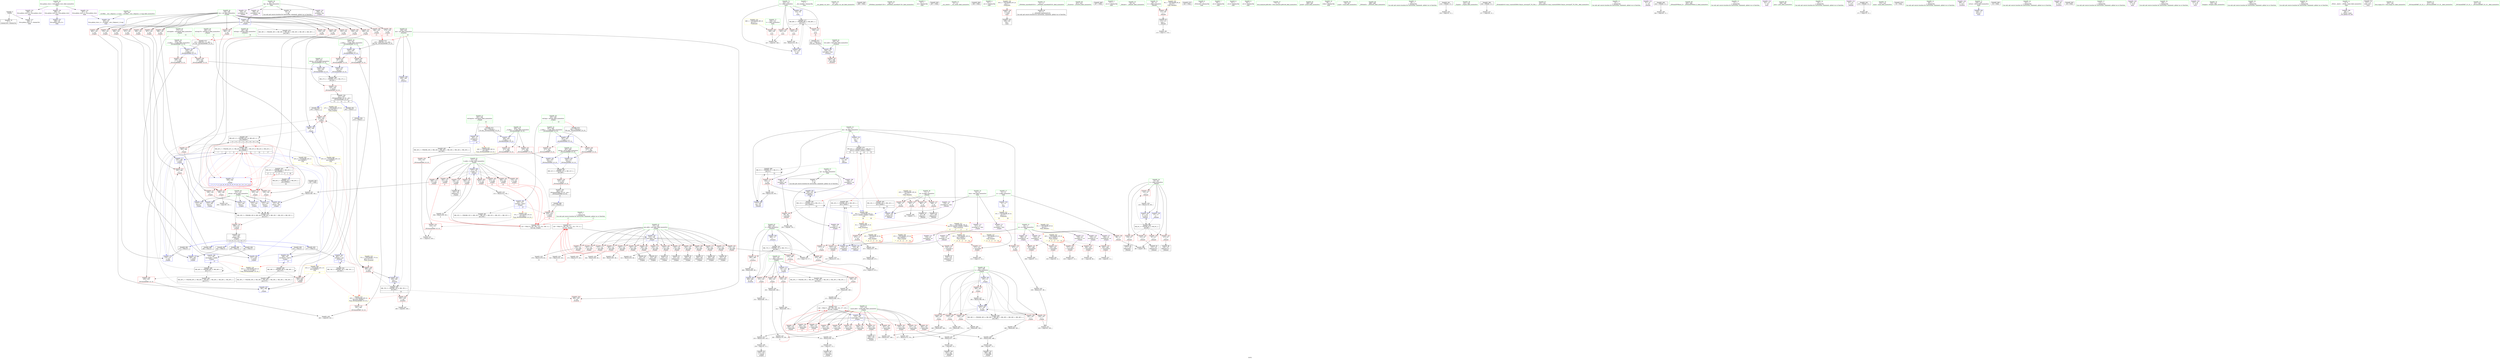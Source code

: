 digraph "SVFG" {
	label="SVFG";

	Node0x559465d13f20 [shape=record,color=grey,label="{NodeID: 0\nNullPtr}"];
	Node0x559465d13f20 -> Node0x559465d2fce0[style=solid];
	Node0x559465d13f20 -> Node0x559465d3c220[style=solid];
	Node0x559465d99b60 [shape=record,color=black,label="{NodeID: 692\n477 = PHI(147, )\n}"];
	Node0x559465d99b60 -> Node0x559465d3e610[style=solid];
	Node0x559465d4af50 [shape=record,color=grey,label="{NodeID: 443\n247 = cmp(246, 80, )\n}"];
	Node0x559465d3d290 [shape=record,color=blue,label="{NodeID: 277\n287\<--286\n\<--call41\n_Z2goiii\n}"];
	Node0x559465d3d290 -> Node0x559465d32570[style=dashed];
	Node0x559465d3d290 -> Node0x559465d63e20[style=dashed];
	Node0x559465d30f80 [shape=record,color=red,label="{NodeID: 194\n306\<--159\n\<--res\n_Z2goiii\n}"];
	Node0x559465d30f80 -> Node0x559465d3d430[style=solid];
	Node0x559465d2dff0 [shape=record,color=purple,label="{NodeID: 111\n211\<--14\narrayidx9\<--who\n_Z2goiii\n}"];
	Node0x559465d2dff0 -> Node0x559465d31ef0[style=solid];
	Node0x559465d2c1d0 [shape=record,color=green,label="{NodeID: 28\n37\<--41\nllvm.global_ctors\<--llvm.global_ctors_field_insensitive\nGlob }"];
	Node0x559465d2c1d0 -> Node0x559465d339a0[style=solid];
	Node0x559465d2c1d0 -> Node0x559465d33aa0[style=solid];
	Node0x559465d2c1d0 -> Node0x559465d33ba0[style=solid];
	Node0x559465d6d8b0 [shape=record,color=yellow,style=double,label="{NodeID: 554\n47V_1 = ENCHI(MR_47V_0)\npts\{459 463 \}\nFun[_Z2goiii]}"];
	Node0x559465d6d8b0 -> Node0x559465d328b0[style=dashed];
	Node0x559465d6d8b0 -> Node0x559465d32980[style=dashed];
	Node0x559465d3e950 [shape=record,color=blue,label="{NodeID: 305\n532\<--80\ni\<--\nmain\n}"];
	Node0x559465d3e950 -> Node0x559465d61120[style=dashed];
	Node0x559465d32640 [shape=record,color=red,label="{NodeID: 222\n297\<--296\n\<--arrayidx45\n_Z2goiii\n}"];
	Node0x559465d32640 -> Node0x559465d4c2d0[style=solid];
	Node0x559465d34180 [shape=record,color=red,label="{NodeID: 139\n87\<--67\n\<--i\n_Z4loadv\n}"];
	Node0x559465d34180 -> Node0x559465d4b6d0[style=solid];
	Node0x559465d2eaf0 [shape=record,color=green,label="{NodeID: 56\n409\<--410\n__b.addr\<--__b.addr_field_insensitive\n_ZSt3maxIiERKT_S2_S2_\n}"];
	Node0x559465d2eaf0 -> Node0x559465d3acb0[style=solid];
	Node0x559465d2eaf0 -> Node0x559465d3ad40[style=solid];
	Node0x559465d2eaf0 -> Node0x559465d3ddf0[style=solid];
	Node0x559465d751b0 [shape=record,color=yellow,style=double,label="{NodeID: 665\n45V_3 = CSCHI(MR_45V_2)\npts\{200000 \}\nCS[]|{|<s2>18}}"];
	Node0x559465d751b0 -> Node0x559465d3ba40[style=dashed];
	Node0x559465d751b0 -> Node0x559465d69320[style=dashed];
	Node0x559465d751b0:s2 -> Node0x559465d5cbb0[style=dashed,color=red];
	Node0x559465d486d0 [shape=record,color=grey,label="{NodeID: 416\n352 = Binary(351, 80, )\n|{<s0>12}}"];
	Node0x559465d486d0:s0 -> Node0x559465d97e00[style=solid,color=red];
	Node0x559465d3bbe0 [shape=record,color=red,label="{NodeID: 250\n545\<--532\n\<--i\nmain\n}"];
	Node0x559465d3bbe0 -> Node0x559465d4c8d0[style=solid];
	Node0x559465d35840 [shape=record,color=red,label="{NodeID: 167\n224\<--155\n\<--pos.addr\n_Z2goiii\n}"];
	Node0x559465d35840 -> Node0x559465d30b70[style=solid];
	Node0x559465d30420 [shape=record,color=black,label="{NodeID: 84\n117\<--116\nidxprom8\<--\n_Z4loadv\n}"];
	Node0x559465cfc350 [shape=record,color=green,label="{NodeID: 1\n7\<--1\n__dso_handle\<--dummyObj\nGlob }"];
	Node0x559465d99ca0 [shape=record,color=black,label="{NodeID: 693\n479 = PHI(427, )\n}"];
	Node0x559465d99ca0 -> Node0x559465d3ba40[style=solid];
	Node0x559465d4b0d0 [shape=record,color=grey,label="{NodeID: 444\n368 = cmp(367, 12, )\n}"];
	Node0x559465d4b0d0 -> Node0x559465d2d7d0[style=solid];
	Node0x559465d3d360 [shape=record,color=blue,label="{NodeID: 278\n151\<--291\nretval\<--\n_Z2goiii\n}"];
	Node0x559465d3d360 -> Node0x559465d61620[style=dashed];
	Node0x559465d31050 [shape=record,color=red,label="{NodeID: 195\n321\<--159\n\<--res\n_Z2goiii\n}"];
	Node0x559465d31050 -> Node0x559465d3d6a0[style=solid];
	Node0x559465d2e0c0 [shape=record,color=purple,label="{NodeID: 112\n217\<--14\narrayidx13\<--who\n_Z2goiii\n}"];
	Node0x559465d2e0c0 -> Node0x559465d31fc0[style=solid];
	Node0x559465d2c2d0 [shape=record,color=green,label="{NodeID: 29\n42\<--43\n__cxx_global_var_init\<--__cxx_global_var_init_field_insensitive\n}"];
	Node0x559465d3ea20 [shape=record,color=blue,label="{NodeID: 306\n532\<--554\ni\<--inc\nmain\n}"];
	Node0x559465d3ea20 -> Node0x559465d61120[style=dashed];
	Node0x559465d32710 [shape=record,color=red,label="{NodeID: 223\n319\<--316\n\<--call55\n_Z2goiii\n|{<s0>11}}"];
	Node0x559465d32710:s0 -> Node0x559465d980c0[style=solid,color=red];
	Node0x559465d34250 [shape=record,color=red,label="{NodeID: 140\n116\<--67\n\<--i\n_Z4loadv\n}"];
	Node0x559465d34250 -> Node0x559465d30420[style=solid];
	Node0x559465d2ebc0 [shape=record,color=green,label="{NodeID: 57\n430\<--431\nretval\<--retval_field_insensitive\n_ZSt3minIiERKT_S2_S2_\n}"];
	Node0x559465d2ebc0 -> Node0x559465d3afb0[style=solid];
	Node0x559465d2ebc0 -> Node0x559465d3e200[style=solid];
	Node0x559465d2ebc0 -> Node0x559465d3e2d0[style=solid];
	Node0x559465d75310 [shape=record,color=yellow,style=double,label="{NodeID: 666\n91V_3 = CSCHI(MR_91V_2)\npts\{13 100000 150000 170000 \}\nCS[]|{|<s1>26|<s2>26}}"];
	Node0x559465d75310 -> Node0x559465d60b90[style=dashed];
	Node0x559465d75310:s1 -> Node0x559465d69820[style=dashed,color=red];
	Node0x559465d75310:s2 -> Node0x559465d5c770[style=dashed,color=red];
	Node0x559465d68420 [shape=record,color=black,label="{NodeID: 500\nMR_70V_3 = PHI(MR_70V_4, MR_70V_2, )\npts\{459 \}\n|{|<s4>18}}"];
	Node0x559465d68420 -> Node0x559465d3b630[style=dashed];
	Node0x559465d68420 -> Node0x559465d3b700[style=dashed];
	Node0x559465d68420 -> Node0x559465d3ba40[style=dashed];
	Node0x559465d68420 -> Node0x559465d3e6e0[style=dashed];
	Node0x559465d68420:s4 -> Node0x559465d5cbb0[style=dashed,color=red];
	Node0x559465d48850 [shape=record,color=grey,label="{NodeID: 417\n232 = Binary(80, 231, )\n}"];
	Node0x559465d48850 -> Node0x559465d48550[style=solid];
	Node0x559465d3bcb0 [shape=record,color=red,label="{NodeID: 251\n550\<--532\n\<--i\nmain\n|{<s0>26}}"];
	Node0x559465d3bcb0:s0 -> Node0x559465d97030[style=solid,color=red];
	Node0x559465d35910 [shape=record,color=red,label="{NodeID: 168\n243\<--155\n\<--pos.addr\n_Z2goiii\n}"];
	Node0x559465d35910 -> Node0x559465d30d10[style=solid];
	Node0x559465d304f0 [shape=record,color=black,label="{NodeID: 85\n122\<--121\nidxprom10\<--\n_Z4loadv\n}"];
	Node0x559465d2a6f0 [shape=record,color=green,label="{NodeID: 2\n12\<--1\n\<--dummyObj\nCan only get source location for instruction, argument, global var or function.|{<s0>17|<s1>17}}"];
	Node0x559465d2a6f0:s0 -> Node0x559465d97e00[style=solid,color=red];
	Node0x559465d2a6f0:s1 -> Node0x559465d980c0[style=solid,color=red];
	Node0x559465d99de0 [shape=record,color=black,label="{NodeID: 694\n489 = PHI()\n}"];
	Node0x559465d6c100 [shape=record,color=yellow,style=double,label="{NodeID: 528\n32V_1 = ENCHI(MR_32V_0)\npts\{164 \}\nFun[_ZSt3maxIiERKT_S2_S2_]}"];
	Node0x559465d6c100 -> Node0x559465d3ae10[style=dashed];
	Node0x559465d4b250 [shape=record,color=grey,label="{NodeID: 445\n474 = cmp(470, 473, )\n}"];
	Node0x559465d3d430 [shape=record,color=blue,label="{NodeID: 279\n306\<--305\n\<--call50\n_Z2goiii\n}"];
	Node0x559465d3d430 -> Node0x559465d67520[style=dashed];
	Node0x559465d31120 [shape=record,color=red,label="{NodeID: 196\n346\<--159\n\<--res\n_Z2goiii\n|{<s0>13}}"];
	Node0x559465d31120:s0 -> Node0x559465d97220[style=solid,color=red];
	Node0x559465d2e190 [shape=record,color=purple,label="{NodeID: 113\n118\<--16\narrayidx9\<--ev\n_Z4loadv\n}"];
	Node0x559465d2e190 -> Node0x559465d3c660[style=solid];
	Node0x559465d2c3d0 [shape=record,color=green,label="{NodeID: 30\n46\<--47\n_ZNSt8ios_base4InitC1Ev\<--_ZNSt8ios_base4InitC1Ev_field_insensitive\n}"];
	Node0x559465d327e0 [shape=record,color=red,label="{NodeID: 224\n334\<--333\n\<--arrayidx61\n_Z2goiii\n}"];
	Node0x559465d327e0 -> Node0x559465d4ac50[style=solid];
	Node0x559465d34320 [shape=record,color=red,label="{NodeID: 141\n121\<--67\n\<--i\n_Z4loadv\n}"];
	Node0x559465d34320 -> Node0x559465d304f0[style=solid];
	Node0x559465d2ec90 [shape=record,color=green,label="{NodeID: 58\n432\<--433\n__a.addr\<--__a.addr_field_insensitive\n_ZSt3minIiERKT_S2_S2_\n}"];
	Node0x559465d2ec90 -> Node0x559465d3b080[style=solid];
	Node0x559465d2ec90 -> Node0x559465d3b150[style=solid];
	Node0x559465d2ec90 -> Node0x559465d3e060[style=solid];
	Node0x559465d68920 [shape=record,color=black,label="{NodeID: 501\nMR_72V_3 = PHI(MR_72V_4, MR_72V_2, )\npts\{461 \}\n}"];
	Node0x559465d68920 -> Node0x559465d3b7d0[style=dashed];
	Node0x559465d68920 -> Node0x559465d3b8a0[style=dashed];
	Node0x559465d68920 -> Node0x559465d3b970[style=dashed];
	Node0x559465d68920 -> Node0x559465d3e7b0[style=dashed];
	Node0x559465d489d0 [shape=record,color=grey,label="{NodeID: 418\n328 = Binary(327, 80, )\n}"];
	Node0x559465d489d0 -> Node0x559465d4bcd0[style=solid];
	Node0x559465d3bd80 [shape=record,color=red,label="{NodeID: 252\n553\<--532\n\<--i\nmain\n}"];
	Node0x559465d3bd80 -> Node0x559465d498d0[style=solid];
	Node0x559465d359e0 [shape=record,color=red,label="{NodeID: 169\n262\<--155\n\<--pos.addr\n_Z2goiii\n}"];
	Node0x559465d359e0 -> Node0x559465d2d490[style=solid];
	Node0x559465d305c0 [shape=record,color=black,label="{NodeID: 86\n128\<--127\nidxprom13\<--\n_Z4loadv\n}"];
	Node0x559465d28930 [shape=record,color=green,label="{NodeID: 3\n23\<--1\n.str\<--dummyObj\nGlob }"];
	Node0x559465d99eb0 [shape=record,color=black,label="{NodeID: 695\n497 = PHI()\n}"];
	Node0x559465d4b3d0 [shape=record,color=grey,label="{NodeID: 446\n100 = cmp(99, 101, )\n}"];
	Node0x559465d3d500 [shape=record,color=blue,label="{NodeID: 280\n163\<--313\nref.tmp\<--sub53\n_Z2goiii\n|{|<s2>10}}"];
	Node0x559465d3d500 -> Node0x559465d32710[style=dashed];
	Node0x559465d3d500 -> Node0x559465d62520[style=dashed];
	Node0x559465d3d500:s2 -> Node0x559465d6c100[style=dashed,color=red];
	Node0x559465d311f0 [shape=record,color=red,label="{NodeID: 197\n360\<--159\n\<--res\n_Z2goiii\n}"];
	Node0x559465d311f0 -> Node0x559465d3d910[style=solid];
	Node0x559465d2e260 [shape=record,color=purple,label="{NodeID: 114\n123\<--16\narrayidx11\<--ev\n_Z4loadv\n}"];
	Node0x559465d2e260 -> Node0x559465d3c730[style=solid];
	Node0x559465d2c4d0 [shape=record,color=green,label="{NodeID: 31\n52\<--53\n__cxa_atexit\<--__cxa_atexit_field_insensitive\n}"];
	Node0x559465d328b0 [shape=record,color=red,label="{NodeID: 225\n359\<--356\n\<--call75\n_Z2goiii\n}"];
	Node0x559465d328b0 -> Node0x559465d3d910[style=solid];
	Node0x559465d343f0 [shape=record,color=red,label="{NodeID: 142\n127\<--67\n\<--i\n_Z4loadv\n}"];
	Node0x559465d343f0 -> Node0x559465d305c0[style=solid];
	Node0x559465d2ed60 [shape=record,color=green,label="{NodeID: 59\n434\<--435\n__b.addr\<--__b.addr_field_insensitive\n_ZSt3minIiERKT_S2_S2_\n}"];
	Node0x559465d2ed60 -> Node0x559465d3b220[style=solid];
	Node0x559465d2ed60 -> Node0x559465d3b2f0[style=solid];
	Node0x559465d2ed60 -> Node0x559465d3e130[style=solid];
	Node0x559465d94ab0 [shape=record,color=black,label="{NodeID: 668\n500 = PHI()\n}"];
	Node0x559465d68e20 [shape=record,color=black,label="{NodeID: 502\nMR_74V_2 = PHI(MR_74V_3, MR_74V_1, )\npts\{463 \}\n}"];
	Node0x559465d68e20 -> Node0x559465d3e610[style=dashed];
	Node0x559465d48b50 [shape=record,color=grey,label="{NodeID: 419\n350 = Binary(347, 349, )\n|{<s0>12}}"];
	Node0x559465d48b50:s0 -> Node0x559465d978a0[style=solid,color=red];
	Node0x559465d3be50 [shape=record,color=blue,label="{NodeID: 253\n11\<--12\nids\<--\nGlob }"];
	Node0x559465d3be50 -> Node0x559465d60b90[style=dashed];
	Node0x559465d35ab0 [shape=record,color=red,label="{NodeID: 170\n272\<--155\n\<--pos.addr\n_Z2goiii\n}"];
	Node0x559465d35ab0 -> Node0x559465d48cd0[style=solid];
	Node0x559465d30690 [shape=record,color=black,label="{NodeID: 87\n189\<--188\nidxprom\<--\n_Z2goiii\n}"];
	Node0x559465d289c0 [shape=record,color=green,label="{NodeID: 4\n25\<--1\n.str.1\<--dummyObj\nGlob }"];
	Node0x559465d6c2c0 [shape=record,color=yellow,style=double,label="{NodeID: 530\n81V_1 = ENCHI(MR_81V_0)\npts\{1 \}\nFun[main]}"];
	Node0x559465d6c2c0 -> Node0x559465d340b0[style=dashed];
	Node0x559465d4b550 [shape=record,color=grey,label="{NodeID: 447\n493 = cmp(492, 494, )\n}"];
	Node0x559465d3d5d0 [shape=record,color=blue,label="{NodeID: 281\n165\<--12\nref.tmp54\<--\n_Z2goiii\n|{|<s2>10}}"];
	Node0x559465d3d5d0 -> Node0x559465d32710[style=dashed];
	Node0x559465d3d5d0 -> Node0x559465d62a20[style=dashed];
	Node0x559465d3d5d0:s2 -> Node0x559465d6be30[style=dashed,color=red];
	Node0x559465d312c0 [shape=record,color=red,label="{NodeID: 198\n373\<--159\n\<--res\n_Z2goiii\n|{<s0>15}}"];
	Node0x559465d312c0:s0 -> Node0x559465d97220[style=solid,color=red];
	Node0x559465d2e330 [shape=record,color=purple,label="{NodeID: 115\n226\<--16\narrayidx17\<--ev\n_Z2goiii\n}"];
	Node0x559465d2e330 -> Node0x559465d32160[style=solid];
	Node0x559465d2c5d0 [shape=record,color=green,label="{NodeID: 32\n51\<--57\n_ZNSt8ios_base4InitD1Ev\<--_ZNSt8ios_base4InitD1Ev_field_insensitive\n}"];
	Node0x559465d2c5d0 -> Node0x559465d300b0[style=solid];
	Node0x559465d60690 [shape=record,color=black,label="{NodeID: 475\nMR_45V_2 = PHI(MR_45V_3, MR_45V_1, )\npts\{200000 \}\n|{<s0>26}}"];
	Node0x559465d60690:s0 -> Node0x559465d69320[style=dashed,color=red];
	Node0x559465d32980 [shape=record,color=red,label="{NodeID: 226\n384\<--383\n\<--call89\n_Z2goiii\n}"];
	Node0x559465d32980 -> Node0x559465d3dab0[style=solid];
	Node0x559465d344c0 [shape=record,color=red,label="{NodeID: 143\n132\<--67\n\<--i\n_Z4loadv\n}"];
	Node0x559465d344c0 -> Node0x559465d495d0[style=solid];
	Node0x559465d2ee30 [shape=record,color=green,label="{NodeID: 60\n452\<--453\n_Z5solvei\<--_Z5solvei_field_insensitive\n}"];
	Node0x559465d96e30 [shape=record,color=black,label="{NodeID: 669\n507 = PHI()\n}"];
	Node0x559465d69320 [shape=record,color=black,label="{NodeID: 503\nMR_45V_2 = PHI(MR_45V_3, MR_45V_1, )\npts\{200000 \}\n|{<s0>17|<s1>17|<s2>17|<s3>17|<s4>26}}"];
	Node0x559465d69320:s0 -> Node0x559465d31d50[style=dashed,color=red];
	Node0x559465d69320:s1 -> Node0x559465d31e20[style=dashed,color=red];
	Node0x559465d69320:s2 -> Node0x559465d3ce80[style=dashed,color=red];
	Node0x559465d69320:s3 -> Node0x559465d63e20[style=dashed,color=red];
	Node0x559465d69320:s4 -> Node0x559465d60690[style=dashed,color=blue];
	Node0x559465d48cd0 [shape=record,color=grey,label="{NodeID: 420\n273 = Binary(272, 80, )\n|{<s0>7}}"];
	Node0x559465d48cd0:s0 -> Node0x559465d97e00[style=solid,color=red];
	Node0x559465d3bf20 [shape=record,color=blue,label="{NodeID: 254\n21\<--12\nn\<--\nGlob }"];
	Node0x559465d3bf20 -> Node0x559465d6c3d0[style=dashed];
	Node0x559465d35b80 [shape=record,color=red,label="{NodeID: 171\n283\<--155\n\<--pos.addr\n_Z2goiii\n}"];
	Node0x559465d35b80 -> Node0x559465d49a50[style=solid];
	Node0x559465d30760 [shape=record,color=black,label="{NodeID: 88\n192\<--191\nidxprom1\<--\n_Z2goiii\n}"];
	Node0x559465d2afa0 [shape=record,color=green,label="{NodeID: 5\n27\<--1\n.str.2\<--dummyObj\nGlob }"];
	Node0x559465d6c3d0 [shape=record,color=yellow,style=double,label="{NodeID: 531\n4V_1 = ENCHI(MR_4V_0)\npts\{22 \}\nFun[main]|{<s0>25|<s1>26}}"];
	Node0x559465d6c3d0:s0 -> Node0x559465d6b810[style=dashed,color=red];
	Node0x559465d6c3d0:s1 -> Node0x559465d5c770[style=dashed,color=red];
	Node0x559465d4b6d0 [shape=record,color=grey,label="{NodeID: 448\n89 = cmp(87, 88, )\n}"];
	Node0x559465d3d6a0 [shape=record,color=blue,label="{NodeID: 282\n321\<--320\n\<--call56\n_Z2goiii\n}"];
	Node0x559465d3d6a0 -> Node0x559465d67520[style=dashed];
	Node0x559465d31390 [shape=record,color=red,label="{NodeID: 199\n385\<--159\n\<--res\n_Z2goiii\n}"];
	Node0x559465d31390 -> Node0x559465d3dab0[style=solid];
	Node0x559465d32e40 [shape=record,color=purple,label="{NodeID: 116\n245\<--16\narrayidx23\<--ev\n_Z2goiii\n}"];
	Node0x559465d32e40 -> Node0x559465d32300[style=solid];
	Node0x559465d2c6d0 [shape=record,color=green,label="{NodeID: 33\n64\<--65\n_Z4loadv\<--_Z4loadv_field_insensitive\n}"];
	Node0x559465d60b90 [shape=record,color=black,label="{NodeID: 476\nMR_91V_2 = PHI(MR_91V_3, MR_91V_1, )\npts\{13 100000 150000 170000 \}\n|{<s0>25|<s1>25|<s2>25|<s3>25}}"];
	Node0x559465d60b90:s0 -> Node0x559465d3c320[style=dashed,color=red];
	Node0x559465d60b90:s1 -> Node0x559465d65720[style=dashed,color=red];
	Node0x559465d60b90:s2 -> Node0x559465d65c20[style=dashed,color=red];
	Node0x559465d60b90:s3 -> Node0x559465d66120[style=dashed,color=red];
	Node0x559465d32a50 [shape=record,color=red,label="{NodeID: 227\n395\<--394\n\<--\n_Z2goiii\n}"];
	Node0x559465d32a50 -> Node0x559465d3dc50[style=solid];
	Node0x559465d34590 [shape=record,color=red,label="{NodeID: 144\n111\<--69\n\<--c\n_Z4loadv\n}"];
	Node0x559465d34590 -> Node0x559465d30350[style=solid];
	Node0x559465d2ef30 [shape=record,color=green,label="{NodeID: 61\n456\<--457\ntest.addr\<--test.addr_field_insensitive\n_Z5solvei\n}"];
	Node0x559465d2ef30 -> Node0x559465d3b560[style=solid];
	Node0x559465d2ef30 -> Node0x559465d3e3a0[style=solid];
	Node0x559465d96f30 [shape=record,color=black,label="{NodeID: 670\n542 = PHI()\n}"];
	Node0x559465d69820 [shape=record,color=yellow,style=double,label="{NodeID: 504\n2V_1 = ENCHI(MR_2V_0)\npts\{13 \}\nFun[_Z5solvei]|{|<s1>17}}"];
	Node0x559465d69820 -> Node0x559465d33e40[style=dashed];
	Node0x559465d69820:s1 -> Node0x559465d6c9a0[style=dashed,color=red];
	Node0x559465d48e50 [shape=record,color=grey,label="{NodeID: 421\n311 = Binary(310, 80, )\n|{<s0>11}}"];
	Node0x559465d48e50:s0 -> Node0x559465d97e00[style=solid,color=red];
	Node0x559465d3c020 [shape=record,color=blue,label="{NodeID: 255\n566\<--38\nllvm.global_ctors_0\<--\nGlob }"];
	Node0x559465d35c50 [shape=record,color=red,label="{NodeID: 172\n294\<--155\n\<--pos.addr\n_Z2goiii\n}"];
	Node0x559465d35c50 -> Node0x559465d2d560[style=solid];
	Node0x559465d30830 [shape=record,color=black,label="{NodeID: 89\n195\<--194\nidxprom3\<--\n_Z2goiii\n}"];
	Node0x559465d2b030 [shape=record,color=green,label="{NodeID: 6\n29\<--1\n_ZSt4cout\<--dummyObj\nGlob }"];
	Node0x559465d4b850 [shape=record,color=grey,label="{NodeID: 449\n94 = cmp(93, 12, )\n}"];
	Node0x559465d3d770 [shape=record,color=blue,label="{NodeID: 283\n167\<--12\ni\<--\n_Z2goiii\n}"];
	Node0x559465d3d770 -> Node0x559465d31870[style=dashed];
	Node0x559465d3d770 -> Node0x559465d31940[style=dashed];
	Node0x559465d3d770 -> Node0x559465d31a10[style=dashed];
	Node0x559465d3d770 -> Node0x559465d31ae0[style=dashed];
	Node0x559465d3d770 -> Node0x559465d31bb0[style=dashed];
	Node0x559465d3d770 -> Node0x559465d31c80[style=dashed];
	Node0x559465d3d770 -> Node0x559465d3db80[style=dashed];
	Node0x559465d3d770 -> Node0x559465d62f20[style=dashed];
	Node0x559465d31460 [shape=record,color=red,label="{NodeID: 200\n394\<--159\n\<--res\n_Z2goiii\n}"];
	Node0x559465d31460 -> Node0x559465d32a50[style=solid];
	Node0x559465d32f10 [shape=record,color=purple,label="{NodeID: 117\n264\<--16\narrayidx34\<--ev\n_Z2goiii\n}"];
	Node0x559465d32f10 -> Node0x559465d324a0[style=solid];
	Node0x559465d2c7d0 [shape=record,color=green,label="{NodeID: 34\n67\<--68\ni\<--i_field_insensitive\n_Z4loadv\n}"];
	Node0x559465d2c7d0 -> Node0x559465d34180[style=solid];
	Node0x559465d2c7d0 -> Node0x559465d34250[style=solid];
	Node0x559465d2c7d0 -> Node0x559465d34320[style=solid];
	Node0x559465d2c7d0 -> Node0x559465d343f0[style=solid];
	Node0x559465d2c7d0 -> Node0x559465d344c0[style=solid];
	Node0x559465d2c7d0 -> Node0x559465d3c3f0[style=solid];
	Node0x559465d2c7d0 -> Node0x559465d3c8d0[style=solid];
	Node0x559465d61120 [shape=record,color=black,label="{NodeID: 477\nMR_88V_3 = PHI(MR_88V_4, MR_88V_2, )\npts\{533 \}\n}"];
	Node0x559465d61120 -> Node0x559465d3bbe0[style=dashed];
	Node0x559465d61120 -> Node0x559465d3bcb0[style=dashed];
	Node0x559465d61120 -> Node0x559465d3bd80[style=dashed];
	Node0x559465d61120 -> Node0x559465d3ea20[style=dashed];
	Node0x559465d32b20 [shape=record,color=red,label="{NodeID: 228\n425\<--405\n\<--retval\n_ZSt3maxIiERKT_S2_S2_\n}"];
	Node0x559465d32b20 -> Node0x559465d2d970[style=solid];
	Node0x559465d34660 [shape=record,color=red,label="{NodeID: 145\n93\<--71\n\<--id\n_Z4loadv\n}"];
	Node0x559465d34660 -> Node0x559465d4b850[style=solid];
	Node0x559465d2f000 [shape=record,color=green,label="{NodeID: 62\n458\<--459\nans\<--ans_field_insensitive\n_Z5solvei\n|{|<s4>18}}"];
	Node0x559465d2f000 -> Node0x559465d3b630[style=solid];
	Node0x559465d2f000 -> Node0x559465d3b700[style=solid];
	Node0x559465d2f000 -> Node0x559465d3e470[style=solid];
	Node0x559465d2f000 -> Node0x559465d3e6e0[style=solid];
	Node0x559465d2f000:s4 -> Node0x559465d97220[style=solid,color=red];
	Node0x559465d97030 [shape=record,color=black,label="{NodeID: 671\n455 = PHI(550, )\n0th arg _Z5solvei }"];
	Node0x559465d97030 -> Node0x559465d3e3a0[style=solid];
	Node0x559465d48fd0 [shape=record,color=grey,label="{NodeID: 422\n270 = Binary(80, 269, )\n}"];
	Node0x559465d48fd0 -> Node0x559465d492d0[style=solid];
	Node0x559465d3c120 [shape=record,color=blue,label="{NodeID: 256\n567\<--39\nllvm.global_ctors_1\<--_GLOBAL__sub_I_Kepnu4_2_0.cpp\nGlob }"];
	Node0x559465d35d20 [shape=record,color=red,label="{NodeID: 173\n301\<--155\n\<--pos.addr\n_Z2goiii\n}"];
	Node0x559465d35d20 -> Node0x559465d480d0[style=solid];
	Node0x559465d30900 [shape=record,color=black,label="{NodeID: 90\n210\<--209\nidxprom8\<--\n_Z2goiii\n}"];
	Node0x559465d2b0c0 [shape=record,color=green,label="{NodeID: 7\n30\<--1\n.str.3\<--dummyObj\nGlob }"];
	Node0x559465d6c590 [shape=record,color=yellow,style=double,label="{NodeID: 533\n86V_1 = ENCHI(MR_86V_0)\npts\{531 \}\nFun[main]}"];
	Node0x559465d6c590 -> Node0x559465d3bb10[style=dashed];
	Node0x559465d4b9d0 [shape=record,color=grey,label="{NodeID: 450\n228 = cmp(227, 12, )\n}"];
	Node0x559465d3d840 [shape=record,color=blue,label="{NodeID: 284\n169\<--354\nref.tmp70\<--call74\n_Z2goiii\n|{|<s2>13}}"];
	Node0x559465d3d840 -> Node0x559465d328b0[style=dashed];
	Node0x559465d3d840 -> Node0x559465d66b20[style=dashed];
	Node0x559465d3d840:s2 -> Node0x559465d5ccc0[style=dashed,color=red];
	Node0x559465d31530 [shape=record,color=red,label="{NodeID: 201\n231\<--161\n\<--t\n_Z2goiii\n}"];
	Node0x559465d31530 -> Node0x559465d48850[style=solid];
	Node0x559465d32fe0 [shape=record,color=purple,label="{NodeID: 118\n296\<--16\narrayidx45\<--ev\n_Z2goiii\n}"];
	Node0x559465d32fe0 -> Node0x559465d32640[style=solid];
	Node0x559465d2c8a0 [shape=record,color=green,label="{NodeID: 35\n69\<--70\nc\<--c_field_insensitive\n_Z4loadv\n}"];
	Node0x559465d2c8a0 -> Node0x559465d34590[style=solid];
	Node0x559465d61620 [shape=record,color=black,label="{NodeID: 478\nMR_20V_3 = PHI(MR_20V_8, MR_20V_6, MR_20V_4, MR_20V_7, MR_20V_5, MR_20V_2, )\npts\{152 \}\n}"];
	Node0x559465d61620 -> Node0x559465d34a70[style=dashed];
	Node0x559465d32bf0 [shape=record,color=red,label="{NodeID: 229\n413\<--407\n\<--__a.addr\n_ZSt3maxIiERKT_S2_S2_\n}"];
	Node0x559465d32bf0 -> Node0x559465d3ae10[style=solid];
	Node0x559465d34730 [shape=record,color=red,label="{NodeID: 146\n96\<--71\n\<--id\n_Z4loadv\n}"];
	Node0x559465d34730 -> Node0x559465d301b0[style=solid];
	Node0x559465d2f0d0 [shape=record,color=green,label="{NodeID: 63\n460\<--461\ni\<--i_field_insensitive\n_Z5solvei\n}"];
	Node0x559465d2f0d0 -> Node0x559465d3b7d0[style=solid];
	Node0x559465d2f0d0 -> Node0x559465d3b8a0[style=solid];
	Node0x559465d2f0d0 -> Node0x559465d3b970[style=solid];
	Node0x559465d2f0d0 -> Node0x559465d3e540[style=solid];
	Node0x559465d2f0d0 -> Node0x559465d3e7b0[style=solid];
	Node0x559465d97220 [shape=record,color=black,label="{NodeID: 672\n428 = PHI(346, 373, 458, )\n0th arg _ZSt3minIiERKT_S2_S2_ }"];
	Node0x559465d97220 -> Node0x559465d3e060[style=solid];
	Node0x559465d49150 [shape=record,color=grey,label="{NodeID: 423\n313 = Binary(312, 80, )\n}"];
	Node0x559465d49150 -> Node0x559465d3d500[style=solid];
	Node0x559465d3c220 [shape=record,color=blue, style = dotted,label="{NodeID: 257\n568\<--3\nllvm.global_ctors_2\<--dummyVal\nGlob }"];
	Node0x559465d35df0 [shape=record,color=red,label="{NodeID: 174\n310\<--155\n\<--pos.addr\n_Z2goiii\n}"];
	Node0x559465d35df0 -> Node0x559465d48e50[style=solid];
	Node0x559465d309d0 [shape=record,color=black,label="{NodeID: 91\n216\<--215\nidxprom12\<--\n_Z2goiii\n}"];
	Node0x559465d2b150 [shape=record,color=green,label="{NodeID: 8\n32\<--1\n.str.4\<--dummyObj\nGlob }"];
	Node0x559465d4bb50 [shape=record,color=grey,label="{NodeID: 451\n417 = cmp(414, 416, )\n}"];
	Node0x559465d3d910 [shape=record,color=blue,label="{NodeID: 285\n360\<--359\n\<--\n_Z2goiii\n}"];
	Node0x559465d3d910 -> Node0x559465d67520[style=dashed];
	Node0x559465d31600 [shape=record,color=red,label="{NodeID: 202\n250\<--161\n\<--t\n_Z2goiii\n}"];
	Node0x559465d31600 -> Node0x559465d47c50[style=solid];
	Node0x559465d330b0 [shape=record,color=purple,label="{NodeID: 119\n333\<--16\narrayidx61\<--ev\n_Z2goiii\n}"];
	Node0x559465d330b0 -> Node0x559465d327e0[style=solid];
	Node0x559465d2c970 [shape=record,color=green,label="{NodeID: 36\n71\<--72\nid\<--id_field_insensitive\n_Z4loadv\n}"];
	Node0x559465d2c970 -> Node0x559465d34660[style=solid];
	Node0x559465d2c970 -> Node0x559465d34730[style=solid];
	Node0x559465d2c970 -> Node0x559465d34800[style=solid];
	Node0x559465d2c970 -> Node0x559465d348d0[style=solid];
	Node0x559465d61b20 [shape=record,color=black,label="{NodeID: 479\nMR_28V_2 = PHI(MR_28V_3, MR_28V_3, MR_28V_3, MR_28V_3, MR_28V_3, MR_28V_1, )\npts\{160 \}\n}"];
	Node0x559465d32cc0 [shape=record,color=red,label="{NodeID: 230\n422\<--407\n\<--__a.addr\n_ZSt3maxIiERKT_S2_S2_\n}"];
	Node0x559465d32cc0 -> Node0x559465d3df90[style=solid];
	Node0x559465d34800 [shape=record,color=red,label="{NodeID: 147\n106\<--71\n\<--id\n_Z4loadv\n}"];
	Node0x559465d34800 -> Node0x559465d30280[style=solid];
	Node0x559465d2f1a0 [shape=record,color=green,label="{NodeID: 64\n462\<--463\nref.tmp\<--ref.tmp_field_insensitive\n_Z5solvei\n|{|<s1>18}}"];
	Node0x559465d2f1a0 -> Node0x559465d3e610[style=solid];
	Node0x559465d2f1a0:s1 -> Node0x559465d974c0[style=solid,color=red];
	Node0x559465d974c0 [shape=record,color=black,label="{NodeID: 673\n429 = PHI(169, 171, 462, )\n1st arg _ZSt3minIiERKT_S2_S2_ }"];
	Node0x559465d974c0 -> Node0x559465d3e130[style=solid];
	Node0x559465d492d0 [shape=record,color=grey,label="{NodeID: 424\n271 = Binary(268, 270, )\n|{<s0>7}}"];
	Node0x559465d492d0:s0 -> Node0x559465d978a0[style=solid,color=red];
	Node0x559465d3c320 [shape=record,color=blue,label="{NodeID: 258\n11\<--80\nids\<--\n_Z4loadv\n}"];
	Node0x559465d3c320 -> Node0x559465d64d20[style=dashed];
	Node0x559465d35ec0 [shape=record,color=red,label="{NodeID: 175\n331\<--155\n\<--pos.addr\n_Z2goiii\n}"];
	Node0x559465d35ec0 -> Node0x559465d2d630[style=solid];
	Node0x559465d30aa0 [shape=record,color=black,label="{NodeID: 92\n219\<--218\nidxprom14\<--\n_Z2goiii\n}"];
	Node0x559465d2b1e0 [shape=record,color=green,label="{NodeID: 9\n34\<--1\n.str.5\<--dummyObj\nGlob }"];
	Node0x559465d4bcd0 [shape=record,color=grey,label="{NodeID: 452\n329 = cmp(326, 328, )\n}"];
	Node0x559465d3d9e0 [shape=record,color=blue,label="{NodeID: 286\n171\<--381\nref.tmp84\<--call88\n_Z2goiii\n|{|<s2>15}}"];
	Node0x559465d3d9e0 -> Node0x559465d32980[style=dashed];
	Node0x559465d3d9e0 -> Node0x559465d67020[style=dashed];
	Node0x559465d3d9e0:s2 -> Node0x559465d5ccc0[style=dashed,color=red];
	Node0x559465d316d0 [shape=record,color=red,label="{NodeID: 203\n269\<--161\n\<--t\n_Z2goiii\n}"];
	Node0x559465d316d0 -> Node0x559465d48fd0[style=solid];
	Node0x559465d33180 [shape=record,color=purple,label="{NodeID: 120\n190\<--18\narrayidx\<--dp\n_Z2goiii\n}"];
	Node0x559465d2ca40 [shape=record,color=green,label="{NodeID: 37\n77\<--78\nllvm.memset.p0i8.i64\<--llvm.memset.p0i8.i64_field_insensitive\n}"];
	Node0x559465d62020 [shape=record,color=black,label="{NodeID: 480\nMR_30V_2 = PHI(MR_30V_1, MR_30V_3, MR_30V_1, MR_30V_3, MR_30V_3, MR_30V_1, )\npts\{162 \}\n}"];
	Node0x559465d3acb0 [shape=record,color=red,label="{NodeID: 231\n415\<--409\n\<--__b.addr\n_ZSt3maxIiERKT_S2_S2_\n}"];
	Node0x559465d3acb0 -> Node0x559465d3aee0[style=solid];
	Node0x559465d348d0 [shape=record,color=red,label="{NodeID: 148\n126\<--71\n\<--id\n_Z4loadv\n}"];
	Node0x559465d348d0 -> Node0x559465d3c800[style=solid];
	Node0x559465d2f270 [shape=record,color=green,label="{NodeID: 65\n490\<--491\nprintf\<--printf_field_insensitive\n}"];
	Node0x559465d97680 [shape=record,color=black,label="{NodeID: 674\n403 = PHI(163, )\n0th arg _ZSt3maxIiERKT_S2_S2_ }"];
	Node0x559465d97680 -> Node0x559465d3dd20[style=solid];
	Node0x559465d49450 [shape=record,color=grey,label="{NodeID: 425\n185 = Binary(180, 182, )\n}"];
	Node0x559465d49450 -> Node0x559465d3cc10[style=solid];
	Node0x559465d3c3f0 [shape=record,color=blue,label="{NodeID: 259\n67\<--12\ni\<--\n_Z4loadv\n}"];
	Node0x559465d3c3f0 -> Node0x559465d65220[style=dashed];
	Node0x559465d35f90 [shape=record,color=red,label="{NodeID: 176\n351\<--155\n\<--pos.addr\n_Z2goiii\n}"];
	Node0x559465d35f90 -> Node0x559465d486d0[style=solid];
	Node0x559465d30b70 [shape=record,color=black,label="{NodeID: 93\n225\<--224\nidxprom16\<--\n_Z2goiii\n}"];
	Node0x559465d2b270 [shape=record,color=green,label="{NodeID: 10\n36\<--1\nstdin\<--dummyObj\nGlob }"];
	Node0x559465d4be50 [shape=record,color=grey,label="{NodeID: 453\n200 = cmp(199, 101, )\n}"];
	Node0x559465d3dab0 [shape=record,color=blue,label="{NodeID: 287\n385\<--384\n\<--\n_Z2goiii\n}"];
	Node0x559465d3dab0 -> Node0x559465d67520[style=dashed];
	Node0x559465d317a0 [shape=record,color=red,label="{NodeID: 204\n280\<--161\n\<--t\n_Z2goiii\n}"];
	Node0x559465d317a0 -> Node0x559465d49bd0[style=solid];
	Node0x559465d33250 [shape=record,color=purple,label="{NodeID: 121\n193\<--18\narrayidx2\<--dp\n_Z2goiii\n}"];
	Node0x559465d2cb40 [shape=record,color=green,label="{NodeID: 38\n83\<--84\nscanf\<--scanf_field_insensitive\n}"];
	Node0x559465d62520 [shape=record,color=black,label="{NodeID: 481\nMR_32V_2 = PHI(MR_32V_3, MR_32V_1, MR_32V_1, MR_32V_1, MR_32V_1, MR_32V_1, )\npts\{164 \}\n}"];
	Node0x559465d3ad40 [shape=record,color=red,label="{NodeID: 232\n419\<--409\n\<--__b.addr\n_ZSt3maxIiERKT_S2_S2_\n}"];
	Node0x559465d3ad40 -> Node0x559465d3dec0[style=solid];
	Node0x559465d349a0 [shape=record,color=red,label="{NodeID: 149\n99\<--98\n\<--arrayidx\n_Z4loadv\n}"];
	Node0x559465d349a0 -> Node0x559465d4b3d0[style=solid];
	Node0x559465d2f370 [shape=record,color=green,label="{NodeID: 66\n498\<--499\n_ZNSolsEi\<--_ZNSolsEi_field_insensitive\n}"];
	Node0x559465d97790 [shape=record,color=black,label="{NodeID: 675\n404 = PHI(165, )\n1st arg _ZSt3maxIiERKT_S2_S2_ }"];
	Node0x559465d97790 -> Node0x559465d3ddf0[style=solid];
	Node0x559465d495d0 [shape=record,color=grey,label="{NodeID: 426\n133 = Binary(132, 80, )\n}"];
	Node0x559465d495d0 -> Node0x559465d3c8d0[style=solid];
	Node0x559465d3c4c0 [shape=record,color=blue,label="{NodeID: 260\n11\<--104\nids\<--inc\n_Z4loadv\n}"];
	Node0x559465d3c4c0 -> Node0x559465d64d20[style=dashed];
	Node0x559465d36060 [shape=record,color=red,label="{NodeID: 177\n378\<--155\n\<--pos.addr\n_Z2goiii\n}"];
	Node0x559465d36060 -> Node0x559465d4a050[style=solid];
	Node0x559465d30c40 [shape=record,color=black,label="{NodeID: 94\n235\<--234\n\<--tobool\n_Z2goiii\n}"];
	Node0x559465d2b300 [shape=record,color=green,label="{NodeID: 11\n38\<--1\n\<--dummyObj\nCan only get source location for instruction, argument, global var or function.}"];
	Node0x559465d6c9a0 [shape=record,color=yellow,style=double,label="{NodeID: 537\n2V_1 = ENCHI(MR_2V_0)\npts\{13 \}\nFun[_Z2goiii]|{|<s1>7|<s2>8|<s3>9|<s4>11|<s5>12|<s6>14}}"];
	Node0x559465d6c9a0 -> Node0x559465d33d70[style=dashed];
	Node0x559465d6c9a0:s1 -> Node0x559465d6c9a0[style=dashed,color=red];
	Node0x559465d6c9a0:s2 -> Node0x559465d6c9a0[style=dashed,color=red];
	Node0x559465d6c9a0:s3 -> Node0x559465d6c9a0[style=dashed,color=red];
	Node0x559465d6c9a0:s4 -> Node0x559465d6c9a0[style=dashed,color=red];
	Node0x559465d6c9a0:s5 -> Node0x559465d6c9a0[style=dashed,color=red];
	Node0x559465d6c9a0:s6 -> Node0x559465d6c9a0[style=dashed,color=red];
	Node0x559465d4bfd0 [shape=record,color=grey,label="{NodeID: 454\n256 = cmp(255, 12, )\n}"];
	Node0x559465d3db80 [shape=record,color=blue,label="{NodeID: 288\n167\<--391\ni\<--inc\n_Z2goiii\n}"];
	Node0x559465d3db80 -> Node0x559465d31870[style=dashed];
	Node0x559465d3db80 -> Node0x559465d31940[style=dashed];
	Node0x559465d3db80 -> Node0x559465d31a10[style=dashed];
	Node0x559465d3db80 -> Node0x559465d31ae0[style=dashed];
	Node0x559465d3db80 -> Node0x559465d31bb0[style=dashed];
	Node0x559465d3db80 -> Node0x559465d31c80[style=dashed];
	Node0x559465d3db80 -> Node0x559465d3db80[style=dashed];
	Node0x559465d3db80 -> Node0x559465d62f20[style=dashed];
	Node0x559465d31870 [shape=record,color=red,label="{NodeID: 205\n326\<--167\n\<--i\n_Z2goiii\n}"];
	Node0x559465d31870 -> Node0x559465d4bcd0[style=solid];
	Node0x559465d33320 [shape=record,color=purple,label="{NodeID: 122\n196\<--18\narrayidx4\<--dp\n_Z2goiii\n}"];
	Node0x559465d33320 -> Node0x559465d3cce0[style=solid];
	Node0x559465d2cc40 [shape=record,color=green,label="{NodeID: 39\n145\<--146\n_Z2goiii\<--_Z2goiii_field_insensitive\n}"];
	Node0x559465d62a20 [shape=record,color=black,label="{NodeID: 482\nMR_34V_2 = PHI(MR_34V_3, MR_34V_1, MR_34V_1, MR_34V_1, MR_34V_1, MR_34V_1, )\npts\{166 \}\n}"];
	Node0x559465d38450 [shape=record,color=black,label="{NodeID: 399\n236 = PHI(80, 12, )\n}"];
	Node0x559465d38450 -> Node0x559465d4a650[style=solid];
	Node0x559465d3ae10 [shape=record,color=red,label="{NodeID: 233\n414\<--413\n\<--\n_ZSt3maxIiERKT_S2_S2_\n}"];
	Node0x559465d3ae10 -> Node0x559465d4bb50[style=solid];
	Node0x559465d34a70 [shape=record,color=red,label="{NodeID: 150\n398\<--151\n\<--retval\n_Z2goiii\n}"];
	Node0x559465d34a70 -> Node0x559465d2d8a0[style=solid];
	Node0x559465d2f470 [shape=record,color=green,label="{NodeID: 67\n501\<--502\n_ZSt4endlIcSt11char_traitsIcEERSt13basic_ostreamIT_T0_ES6_\<--_ZSt4endlIcSt11char_traitsIcEERSt13basic_ostreamIT_T0_ES6__field_insensitive\n}"];
	Node0x559465d978a0 [shape=record,color=black,label="{NodeID: 676\n148 = PHI(271, 282, 300, 309, 350, 377, 476, )\n0th arg _Z2goiii }"];
	Node0x559465d978a0 -> Node0x559465d3c9a0[style=solid];
	Node0x559465d5c690 [shape=record,color=yellow,style=double,label="{NodeID: 510\n77V_1 = ENCHI(MR_77V_0)\npts\{170 172 \}\nFun[_Z5solvei]}"];
	Node0x559465d5c690 -> Node0x559465d3ba40[style=dashed];
	Node0x559465d49750 [shape=record,color=grey,label="{NodeID: 427\n391 = Binary(390, 80, )\n}"];
	Node0x559465d49750 -> Node0x559465d3db80[style=solid];
	Node0x559465d3c590 [shape=record,color=blue,label="{NodeID: 261\n108\<--103\narrayidx5\<--\n_Z4loadv\n}"];
	Node0x559465d3c590 -> Node0x559465d65720[style=dashed];
	Node0x559465d36130 [shape=record,color=red,label="{NodeID: 178\n180\<--157\n\<--b.addr\n_Z2goiii\n}"];
	Node0x559465d36130 -> Node0x559465d49450[style=solid];
	Node0x559465d30d10 [shape=record,color=black,label="{NodeID: 95\n244\<--243\nidxprom22\<--\n_Z2goiii\n}"];
	Node0x559465d2b390 [shape=record,color=green,label="{NodeID: 12\n74\<--1\n\<--dummyObj\nCan only get source location for instruction, argument, global var or function.}"];
	Node0x559465d6cab0 [shape=record,color=yellow,style=double,label="{NodeID: 538\n4V_1 = ENCHI(MR_4V_0)\npts\{22 \}\nFun[_Z2goiii]|{|<s1>7|<s2>8|<s3>9|<s4>11|<s5>12|<s6>14}}"];
	Node0x559465d6cab0 -> Node0x559465d33fe0[style=dashed];
	Node0x559465d6cab0:s1 -> Node0x559465d6cab0[style=dashed,color=red];
	Node0x559465d6cab0:s2 -> Node0x559465d6cab0[style=dashed,color=red];
	Node0x559465d6cab0:s3 -> Node0x559465d6cab0[style=dashed,color=red];
	Node0x559465d6cab0:s4 -> Node0x559465d6cab0[style=dashed,color=red];
	Node0x559465d6cab0:s5 -> Node0x559465d6cab0[style=dashed,color=red];
	Node0x559465d6cab0:s6 -> Node0x559465d6cab0[style=dashed,color=red];
	Node0x559465d4c150 [shape=record,color=grey,label="{NodeID: 455\n253 = cmp(252, 12, )\n}"];
	Node0x559465d4c150 -> Node0x559465d2d3c0[style=solid];
	Node0x559465d3dc50 [shape=record,color=blue,label="{NodeID: 289\n151\<--395\nretval\<--\n_Z2goiii\n}"];
	Node0x559465d3dc50 -> Node0x559465d61620[style=dashed];
	Node0x559465d31940 [shape=record,color=red,label="{NodeID: 206\n338\<--167\n\<--i\n_Z2goiii\n}"];
	Node0x559465d31940 -> Node0x559465d47ad0[style=solid];
	Node0x559465d333f0 [shape=record,color=purple,label="{NodeID: 123\n81\<--23\n\<--.str\n_Z4loadv\n}"];
	Node0x559465d2cd40 [shape=record,color=green,label="{NodeID: 40\n151\<--152\nretval\<--retval_field_insensitive\n_Z2goiii\n}"];
	Node0x559465d2cd40 -> Node0x559465d34a70[style=solid];
	Node0x559465d2cd40 -> Node0x559465d3cc10[style=solid];
	Node0x559465d2cd40 -> Node0x559465d3cdb0[style=solid];
	Node0x559465d2cd40 -> Node0x559465d3d020[style=solid];
	Node0x559465d2cd40 -> Node0x559465d3d0f0[style=solid];
	Node0x559465d2cd40 -> Node0x559465d3d360[style=solid];
	Node0x559465d2cd40 -> Node0x559465d3dc50[style=solid];
	Node0x559465d62f20 [shape=record,color=black,label="{NodeID: 483\nMR_36V_2 = PHI(MR_36V_4, MR_36V_1, MR_36V_1, MR_36V_1, MR_36V_1, MR_36V_1, )\npts\{168 \}\n}"];
	Node0x559465d389f0 [shape=record,color=black,label="{NodeID: 400\n343 = PHI(80, 12, )\n}"];
	Node0x559465d389f0 -> Node0x559465d4aad0[style=solid];
	Node0x559465d3aee0 [shape=record,color=red,label="{NodeID: 234\n416\<--415\n\<--\n_ZSt3maxIiERKT_S2_S2_\n}"];
	Node0x559465d3aee0 -> Node0x559465d4bb50[style=solid];
	Node0x559465d34b40 [shape=record,color=red,label="{NodeID: 151\n181\<--153\n\<--mask.addr\n_Z2goiii\n}"];
	Node0x559465d2f570 [shape=record,color=green,label="{NodeID: 68\n503\<--504\n_ZNSolsEPFRSoS_E\<--_ZNSolsEPFRSoS_E_field_insensitive\n}"];
	Node0x559465d97e00 [shape=record,color=black,label="{NodeID: 677\n149 = PHI(273, 284, 302, 311, 352, 379, 12, )\n1st arg _Z2goiii }"];
	Node0x559465d97e00 -> Node0x559465d3ca70[style=solid];
	Node0x559465d5c770 [shape=record,color=yellow,style=double,label="{NodeID: 511\n79V_1 = ENCHI(MR_79V_0)\npts\{22 100000 150000 170000 \}\nFun[_Z5solvei]|{<s0>17|<s1>17|<s2>17|<s3>17}}"];
	Node0x559465d5c770:s0 -> Node0x559465d6cab0[style=dashed,color=red];
	Node0x559465d5c770:s1 -> Node0x559465d6d530[style=dashed,color=red];
	Node0x559465d5c770:s2 -> Node0x559465d6d610[style=dashed,color=red];
	Node0x559465d5c770:s3 -> Node0x559465d6d6f0[style=dashed,color=red];
	Node0x559465d498d0 [shape=record,color=grey,label="{NodeID: 428\n554 = Binary(553, 80, )\n}"];
	Node0x559465d498d0 -> Node0x559465d3ea20[style=solid];
	Node0x559465d3c660 [shape=record,color=blue,label="{NodeID: 262\n118\<--12\narrayidx9\<--\n_Z4loadv\n}"];
	Node0x559465d3c660 -> Node0x559465d66120[style=dashed];
	Node0x559465d36200 [shape=record,color=red,label="{NodeID: 179\n194\<--157\n\<--b.addr\n_Z2goiii\n}"];
	Node0x559465d36200 -> Node0x559465d30830[style=solid];
	Node0x559465d2d3c0 [shape=record,color=black,label="{NodeID: 96\n254\<--253\n\<--tobool28\n_Z2goiii\n}"];
	Node0x559465d2b420 [shape=record,color=green,label="{NodeID: 13\n75\<--1\n\<--dummyObj\nCan only get source location for instruction, argument, global var or function.}"];
	Node0x559465d4c2d0 [shape=record,color=grey,label="{NodeID: 456\n298 = cmp(297, 12, )\n}"];
	Node0x559465d3dd20 [shape=record,color=blue,label="{NodeID: 290\n407\<--403\n__a.addr\<--__a\n_ZSt3maxIiERKT_S2_S2_\n}"];
	Node0x559465d3dd20 -> Node0x559465d32bf0[style=dashed];
	Node0x559465d3dd20 -> Node0x559465d32cc0[style=dashed];
	Node0x559465d31a10 [shape=record,color=red,label="{NodeID: 207\n348\<--167\n\<--i\n_Z2goiii\n}"];
	Node0x559465d31a10 -> Node0x559465d47350[style=solid];
	Node0x559465d334c0 [shape=record,color=purple,label="{NodeID: 124\n541\<--23\n\<--.str\nmain\n}"];
	Node0x559465d2ce10 [shape=record,color=green,label="{NodeID: 41\n153\<--154\nmask.addr\<--mask.addr_field_insensitive\n_Z2goiii\n}"];
	Node0x559465d2ce10 -> Node0x559465d34b40[style=solid];
	Node0x559465d2ce10 -> Node0x559465d34c10[style=solid];
	Node0x559465d2ce10 -> Node0x559465d34ce0[style=solid];
	Node0x559465d2ce10 -> Node0x559465d34db0[style=solid];
	Node0x559465d2ce10 -> Node0x559465d34e80[style=solid];
	Node0x559465d2ce10 -> Node0x559465d34f50[style=solid];
	Node0x559465d2ce10 -> Node0x559465d35020[style=solid];
	Node0x559465d2ce10 -> Node0x559465d350f0[style=solid];
	Node0x559465d2ce10 -> Node0x559465d351c0[style=solid];
	Node0x559465d2ce10 -> Node0x559465d35290[style=solid];
	Node0x559465d2ce10 -> Node0x559465d35360[style=solid];
	Node0x559465d2ce10 -> Node0x559465d35430[style=solid];
	Node0x559465d2ce10 -> Node0x559465d3c9a0[style=solid];
	Node0x559465d63420 [shape=record,color=black,label="{NodeID: 484\nMR_38V_2 = PHI(MR_38V_3, MR_38V_1, MR_38V_1, MR_38V_1, MR_38V_1, MR_38V_1, )\npts\{170 \}\n}"];
	Node0x559465d38b80 [shape=record,color=black,label="{NodeID: 401\n255 = PHI(80, 12, )\n}"];
	Node0x559465d38b80 -> Node0x559465d4bfd0[style=solid];
	Node0x559465d3afb0 [shape=record,color=red,label="{NodeID: 235\n450\<--430\n\<--retval\n_ZSt3minIiERKT_S2_S2_\n}"];
	Node0x559465d3afb0 -> Node0x559465d2da40[style=solid];
	Node0x559465d34c10 [shape=record,color=red,label="{NodeID: 152\n188\<--153\n\<--mask.addr\n_Z2goiii\n}"];
	Node0x559465d34c10 -> Node0x559465d30690[style=solid];
	Node0x559465d2f670 [shape=record,color=green,label="{NodeID: 69\n508\<--509\nputs\<--puts_field_insensitive\n}"];
	Node0x559465d980c0 [shape=record,color=black,label="{NodeID: 678\n150 = PHI(274, 285, 304, 319, 353, 380, 12, )\n2nd arg _Z2goiii }"];
	Node0x559465d980c0 -> Node0x559465d3cb40[style=solid];
	Node0x559465d49a50 [shape=record,color=grey,label="{NodeID: 429\n284 = Binary(283, 80, )\n|{<s0>8}}"];
	Node0x559465d49a50:s0 -> Node0x559465d97e00[style=solid,color=red];
	Node0x559465d3c730 [shape=record,color=blue,label="{NodeID: 263\n123\<--80\narrayidx11\<--\n_Z4loadv\n}"];
	Node0x559465d3c730 -> Node0x559465d66120[style=dashed];
	Node0x559465d362d0 [shape=record,color=red,label="{NodeID: 180\n274\<--157\n\<--b.addr\n_Z2goiii\n|{<s0>7}}"];
	Node0x559465d362d0:s0 -> Node0x559465d980c0[style=solid,color=red];
	Node0x559465d2d490 [shape=record,color=black,label="{NodeID: 97\n263\<--262\nidxprom33\<--\n_Z2goiii\n}"];
	Node0x559465d2b4b0 [shape=record,color=green,label="{NodeID: 14\n76\<--1\n\<--dummyObj\nCan only get source location for instruction, argument, global var or function.}"];
	Node0x559465d4c450 [shape=record,color=grey,label="{NodeID: 457\n266 = cmp(265, 12, )\n}"];
	Node0x559465d3ddf0 [shape=record,color=blue,label="{NodeID: 291\n409\<--404\n__b.addr\<--__b\n_ZSt3maxIiERKT_S2_S2_\n}"];
	Node0x559465d3ddf0 -> Node0x559465d3acb0[style=dashed];
	Node0x559465d3ddf0 -> Node0x559465d3ad40[style=dashed];
	Node0x559465d31ae0 [shape=record,color=red,label="{NodeID: 208\n365\<--167\n\<--i\n_Z2goiii\n}"];
	Node0x559465d31ae0 -> Node0x559465d48250[style=solid];
	Node0x559465d33590 [shape=record,color=purple,label="{NodeID: 125\n91\<--25\n\<--.str.1\n_Z4loadv\n}"];
	Node0x559465d2cee0 [shape=record,color=green,label="{NodeID: 42\n155\<--156\npos.addr\<--pos.addr_field_insensitive\n_Z2goiii\n}"];
	Node0x559465d2cee0 -> Node0x559465d35500[style=solid];
	Node0x559465d2cee0 -> Node0x559465d355d0[style=solid];
	Node0x559465d2cee0 -> Node0x559465d356a0[style=solid];
	Node0x559465d2cee0 -> Node0x559465d35770[style=solid];
	Node0x559465d2cee0 -> Node0x559465d35840[style=solid];
	Node0x559465d2cee0 -> Node0x559465d35910[style=solid];
	Node0x559465d2cee0 -> Node0x559465d359e0[style=solid];
	Node0x559465d2cee0 -> Node0x559465d35ab0[style=solid];
	Node0x559465d2cee0 -> Node0x559465d35b80[style=solid];
	Node0x559465d2cee0 -> Node0x559465d35c50[style=solid];
	Node0x559465d2cee0 -> Node0x559465d35d20[style=solid];
	Node0x559465d2cee0 -> Node0x559465d35df0[style=solid];
	Node0x559465d2cee0 -> Node0x559465d35ec0[style=solid];
	Node0x559465d2cee0 -> Node0x559465d35f90[style=solid];
	Node0x559465d2cee0 -> Node0x559465d36060[style=solid];
	Node0x559465d2cee0 -> Node0x559465d3ca70[style=solid];
	Node0x559465d63920 [shape=record,color=black,label="{NodeID: 485\nMR_40V_2 = PHI(MR_40V_3, MR_40V_1, MR_40V_1, MR_40V_1, MR_40V_1, MR_40V_1, )\npts\{172 \}\n}"];
	Node0x559465d46db0 [shape=record,color=black,label="{NodeID: 402\n370 = PHI(80, 12, )\n}"];
	Node0x559465d46db0 -> Node0x559465d4cbd0[style=solid];
	Node0x559465d3b080 [shape=record,color=red,label="{NodeID: 236\n440\<--432\n\<--__a.addr\n_ZSt3minIiERKT_S2_S2_\n}"];
	Node0x559465d3b080 -> Node0x559465d3b490[style=solid];
	Node0x559465d34ce0 [shape=record,color=red,label="{NodeID: 153\n230\<--153\n\<--mask.addr\n_Z2goiii\n}"];
	Node0x559465d34ce0 -> Node0x559465d48550[style=solid];
	Node0x559465d2f770 [shape=record,color=green,label="{NodeID: 70\n525\<--526\nmain\<--main_field_insensitive\n}"];
	Node0x559465d98b30 [shape=record,color=black,label="{NodeID: 679\n82 = PHI()\n}"];
	Node0x559465d49bd0 [shape=record,color=grey,label="{NodeID: 430\n281 = Binary(80, 280, )\n}"];
	Node0x559465d49bd0 -> Node0x559465d49d50[style=solid];
	Node0x559465d3c800 [shape=record,color=blue,label="{NodeID: 264\n129\<--126\narrayidx14\<--\n_Z4loadv\n}"];
	Node0x559465d3c800 -> Node0x559465d65c20[style=dashed];
	Node0x559465d363a0 [shape=record,color=red,label="{NodeID: 181\n285\<--157\n\<--b.addr\n_Z2goiii\n|{<s0>8}}"];
	Node0x559465d363a0:s0 -> Node0x559465d980c0[style=solid,color=red];
	Node0x559465d2d560 [shape=record,color=black,label="{NodeID: 98\n295\<--294\nidxprom44\<--\n_Z2goiii\n}"];
	Node0x559465d2b540 [shape=record,color=green,label="{NodeID: 15\n80\<--1\n\<--dummyObj\nCan only get source location for instruction, argument, global var or function.}"];
	Node0x559465d4c5d0 [shape=record,color=grey,label="{NodeID: 458\n213 = cmp(212, 12, )\n}"];
	Node0x559465d3dec0 [shape=record,color=blue,label="{NodeID: 292\n405\<--419\nretval\<--\n_ZSt3maxIiERKT_S2_S2_\n}"];
	Node0x559465d3dec0 -> Node0x559465d5de90[style=dashed];
	Node0x559465d31bb0 [shape=record,color=red,label="{NodeID: 209\n375\<--167\n\<--i\n_Z2goiii\n}"];
	Node0x559465d31bb0 -> Node0x559465d4a4d0[style=solid];
	Node0x559465d33660 [shape=record,color=purple,label="{NodeID: 126\n488\<--27\n\<--.str.2\n_Z5solvei\n}"];
	Node0x559465d2cfb0 [shape=record,color=green,label="{NodeID: 43\n157\<--158\nb.addr\<--b.addr_field_insensitive\n_Z2goiii\n}"];
	Node0x559465d2cfb0 -> Node0x559465d36130[style=solid];
	Node0x559465d2cfb0 -> Node0x559465d36200[style=solid];
	Node0x559465d2cfb0 -> Node0x559465d362d0[style=solid];
	Node0x559465d2cfb0 -> Node0x559465d363a0[style=solid];
	Node0x559465d2cfb0 -> Node0x559465d36470[style=solid];
	Node0x559465d2cfb0 -> Node0x559465d36540[style=solid];
	Node0x559465d2cfb0 -> Node0x559465d36610[style=solid];
	Node0x559465d2cfb0 -> Node0x559465d366e0[style=solid];
	Node0x559465d2cfb0 -> Node0x559465d3cb40[style=solid];
	Node0x559465d63e20 [shape=record,color=black,label="{NodeID: 486\nMR_45V_2 = PHI(MR_45V_12, MR_45V_3, MR_45V_1, MR_45V_6, MR_45V_3, MR_45V_1, )\npts\{200000 \}\n|{<s0>7|<s1>8|<s2>9|<s3>11|<s4>12|<s5>14|<s6>17}}"];
	Node0x559465d63e20:s0 -> Node0x559465d3d1c0[style=dashed,color=blue];
	Node0x559465d63e20:s1 -> Node0x559465d3d290[style=dashed,color=blue];
	Node0x559465d63e20:s2 -> Node0x559465d3d430[style=dashed,color=blue];
	Node0x559465d63e20:s3 -> Node0x559465d3d6a0[style=dashed,color=blue];
	Node0x559465d63e20:s4 -> Node0x559465d74ad0[style=dashed,color=blue];
	Node0x559465d63e20:s5 -> Node0x559465d75050[style=dashed,color=blue];
	Node0x559465d63e20:s6 -> Node0x559465d751b0[style=dashed,color=blue];
	Node0x559465d47350 [shape=record,color=grey,label="{NodeID: 403\n349 = Binary(80, 348, )\n}"];
	Node0x559465d47350 -> Node0x559465d48b50[style=solid];
	Node0x559465d3b150 [shape=record,color=red,label="{NodeID: 237\n447\<--432\n\<--__a.addr\n_ZSt3minIiERKT_S2_S2_\n}"];
	Node0x559465d3b150 -> Node0x559465d3e2d0[style=solid];
	Node0x559465d34db0 [shape=record,color=red,label="{NodeID: 154\n249\<--153\n\<--mask.addr\n_Z2goiii\n}"];
	Node0x559465d34db0 -> Node0x559465d4a350[style=solid];
	Node0x559465d2f870 [shape=record,color=green,label="{NodeID: 71\n528\<--529\nretval\<--retval_field_insensitive\nmain\n}"];
	Node0x559465d2f870 -> Node0x559465d3e880[style=solid];
	Node0x559465d98c30 [shape=record,color=black,label="{NodeID: 680\n92 = PHI()\n}"];
	Node0x559465d49d50 [shape=record,color=grey,label="{NodeID: 431\n282 = Binary(279, 281, )\n|{<s0>8}}"];
	Node0x559465d49d50:s0 -> Node0x559465d978a0[style=solid,color=red];
	Node0x559465d3c8d0 [shape=record,color=blue,label="{NodeID: 265\n67\<--133\ni\<--inc15\n_Z4loadv\n}"];
	Node0x559465d3c8d0 -> Node0x559465d65220[style=dashed];
	Node0x559465d36470 [shape=record,color=red,label="{NodeID: 182\n303\<--157\n\<--b.addr\n_Z2goiii\n}"];
	Node0x559465d36470 -> Node0x559465d47f50[style=solid];
	Node0x559465d2d630 [shape=record,color=black,label="{NodeID: 99\n332\<--331\nidxprom60\<--\n_Z2goiii\n}"];
	Node0x559465d2b5d0 [shape=record,color=green,label="{NodeID: 16\n101\<--1\n\<--dummyObj\nCan only get source location for instruction, argument, global var or function.}"];
	Node0x559465d4c750 [shape=record,color=grey,label="{NodeID: 459\n178 = cmp(176, 177, )\n}"];
	Node0x559465d3df90 [shape=record,color=blue,label="{NodeID: 293\n405\<--422\nretval\<--\n_ZSt3maxIiERKT_S2_S2_\n}"];
	Node0x559465d3df90 -> Node0x559465d5de90[style=dashed];
	Node0x559465d31c80 [shape=record,color=red,label="{NodeID: 210\n390\<--167\n\<--i\n_Z2goiii\n}"];
	Node0x559465d31c80 -> Node0x559465d49750[style=solid];
	Node0x559465d33730 [shape=record,color=purple,label="{NodeID: 127\n506\<--30\n\<--.str.3\n_Z5solvei\n}"];
	Node0x559465d2d080 [shape=record,color=green,label="{NodeID: 44\n159\<--160\nres\<--res_field_insensitive\n_Z2goiii\n}"];
	Node0x559465d2d080 -> Node0x559465d367b0[style=solid];
	Node0x559465d2d080 -> Node0x559465d36880[style=solid];
	Node0x559465d2d080 -> Node0x559465d36950[style=solid];
	Node0x559465d2d080 -> Node0x559465d36a20[style=solid];
	Node0x559465d2d080 -> Node0x559465d36af0[style=solid];
	Node0x559465d2d080 -> Node0x559465d36bc0[style=solid];
	Node0x559465d2d080 -> Node0x559465d30de0[style=solid];
	Node0x559465d2d080 -> Node0x559465d30eb0[style=solid];
	Node0x559465d2d080 -> Node0x559465d30f80[style=solid];
	Node0x559465d2d080 -> Node0x559465d31050[style=solid];
	Node0x559465d2d080 -> Node0x559465d31120[style=solid];
	Node0x559465d2d080 -> Node0x559465d311f0[style=solid];
	Node0x559465d2d080 -> Node0x559465d312c0[style=solid];
	Node0x559465d2d080 -> Node0x559465d31390[style=solid];
	Node0x559465d2d080 -> Node0x559465d31460[style=solid];
	Node0x559465d2d080 -> Node0x559465d3cce0[style=solid];
	Node0x559465d474d0 [shape=record,color=grey,label="{NodeID: 404\n472 = Binary(471, 80, )\n}"];
	Node0x559465d474d0 -> Node0x559465d47650[style=solid];
	Node0x559465d3b220 [shape=record,color=red,label="{NodeID: 238\n438\<--434\n\<--__b.addr\n_ZSt3minIiERKT_S2_S2_\n}"];
	Node0x559465d3b220 -> Node0x559465d3b3c0[style=solid];
	Node0x559465d34e80 [shape=record,color=red,label="{NodeID: 155\n268\<--153\n\<--mask.addr\n_Z2goiii\n}"];
	Node0x559465d34e80 -> Node0x559465d492d0[style=solid];
	Node0x559465d2f940 [shape=record,color=green,label="{NodeID: 72\n530\<--531\nt\<--t_field_insensitive\nmain\n}"];
	Node0x559465d2f940 -> Node0x559465d3bb10[style=solid];
	Node0x559465d98d30 [shape=record,color=black,label="{NodeID: 681\n49 = PHI()\n}"];
	Node0x559465d5cbb0 [shape=record,color=yellow,style=double,label="{NodeID: 515\n63V_1 = ENCHI(MR_63V_0)\npts\{459 200000 \}\nFun[_ZSt3minIiERKT_S2_S2_]}"];
	Node0x559465d5cbb0 -> Node0x559465d3b490[style=dashed];
	Node0x559465d49ed0 [shape=record,color=grey,label="{NodeID: 432\n377 = Binary(374, 376, )\n|{<s0>14}}"];
	Node0x559465d49ed0:s0 -> Node0x559465d978a0[style=solid,color=red];
	Node0x559465d3c9a0 [shape=record,color=blue,label="{NodeID: 266\n153\<--148\nmask.addr\<--mask\n_Z2goiii\n}"];
	Node0x559465d3c9a0 -> Node0x559465d34b40[style=dashed];
	Node0x559465d3c9a0 -> Node0x559465d34c10[style=dashed];
	Node0x559465d3c9a0 -> Node0x559465d34ce0[style=dashed];
	Node0x559465d3c9a0 -> Node0x559465d34db0[style=dashed];
	Node0x559465d3c9a0 -> Node0x559465d34e80[style=dashed];
	Node0x559465d3c9a0 -> Node0x559465d34f50[style=dashed];
	Node0x559465d3c9a0 -> Node0x559465d35020[style=dashed];
	Node0x559465d3c9a0 -> Node0x559465d350f0[style=dashed];
	Node0x559465d3c9a0 -> Node0x559465d351c0[style=dashed];
	Node0x559465d3c9a0 -> Node0x559465d35290[style=dashed];
	Node0x559465d3c9a0 -> Node0x559465d35360[style=dashed];
	Node0x559465d3c9a0 -> Node0x559465d35430[style=dashed];
	Node0x559465d36540 [shape=record,color=red,label="{NodeID: 183\n312\<--157\n\<--b.addr\n_Z2goiii\n}"];
	Node0x559465d36540 -> Node0x559465d49150[style=solid];
	Node0x559465d2d700 [shape=record,color=black,label="{NodeID: 100\n342\<--341\n\<--tobool66\n_Z2goiii\n}"];
	Node0x559465d2b6d0 [shape=record,color=green,label="{NodeID: 17\n114\<--1\n\<--dummyObj\nCan only get source location for instruction, argument, global var or function.}"];
	Node0x559465d4c8d0 [shape=record,color=grey,label="{NodeID: 460\n547 = cmp(545, 546, )\n}"];
	Node0x559465d3e060 [shape=record,color=blue,label="{NodeID: 294\n432\<--428\n__a.addr\<--__a\n_ZSt3minIiERKT_S2_S2_\n}"];
	Node0x559465d3e060 -> Node0x559465d3b080[style=dashed];
	Node0x559465d3e060 -> Node0x559465d3b150[style=dashed];
	Node0x559465d31d50 [shape=record,color=red,label="{NodeID: 211\n199\<--198\n\<--\n_Z2goiii\n}"];
	Node0x559465d31d50 -> Node0x559465d4be50[style=solid];
	Node0x559465d33800 [shape=record,color=purple,label="{NodeID: 128\n536\<--32\n\<--.str.4\nmain\n}"];
	Node0x559465d2d150 [shape=record,color=green,label="{NodeID: 45\n161\<--162\nt\<--t_field_insensitive\n_Z2goiii\n}"];
	Node0x559465d2d150 -> Node0x559465d31530[style=solid];
	Node0x559465d2d150 -> Node0x559465d31600[style=solid];
	Node0x559465d2d150 -> Node0x559465d316d0[style=solid];
	Node0x559465d2d150 -> Node0x559465d317a0[style=solid];
	Node0x559465d2d150 -> Node0x559465d3cf50[style=solid];
	Node0x559465d64820 [shape=record,color=black,label="{NodeID: 488\nMR_57V_3 = PHI(MR_57V_4, MR_57V_2, )\npts\{431 \}\n}"];
	Node0x559465d64820 -> Node0x559465d3afb0[style=dashed];
	Node0x559465d47650 [shape=record,color=grey,label="{NodeID: 405\n473 = Binary(80, 472, )\n}"];
	Node0x559465d47650 -> Node0x559465d4b250[style=solid];
	Node0x559465d3b2f0 [shape=record,color=red,label="{NodeID: 239\n444\<--434\n\<--__b.addr\n_ZSt3minIiERKT_S2_S2_\n}"];
	Node0x559465d3b2f0 -> Node0x559465d3e200[style=solid];
	Node0x559465d34f50 [shape=record,color=red,label="{NodeID: 156\n279\<--153\n\<--mask.addr\n_Z2goiii\n}"];
	Node0x559465d34f50 -> Node0x559465d49d50[style=solid];
	Node0x559465d2fa10 [shape=record,color=green,label="{NodeID: 73\n532\<--533\ni\<--i_field_insensitive\nmain\n}"];
	Node0x559465d2fa10 -> Node0x559465d3bbe0[style=solid];
	Node0x559465d2fa10 -> Node0x559465d3bcb0[style=solid];
	Node0x559465d2fa10 -> Node0x559465d3bd80[style=solid];
	Node0x559465d2fa10 -> Node0x559465d3e950[style=solid];
	Node0x559465d2fa10 -> Node0x559465d3ea20[style=solid];
	Node0x559465d98e30 [shape=record,color=black,label="{NodeID: 682\n275 = PHI(147, )\n}"];
	Node0x559465d98e30 -> Node0x559465d3d1c0[style=solid];
	Node0x559465d5ccc0 [shape=record,color=yellow,style=double,label="{NodeID: 516\n65V_1 = ENCHI(MR_65V_0)\npts\{170 172 463 \}\nFun[_ZSt3minIiERKT_S2_S2_]}"];
	Node0x559465d5ccc0 -> Node0x559465d3b3c0[style=dashed];
	Node0x559465d4a050 [shape=record,color=grey,label="{NodeID: 433\n379 = Binary(378, 80, )\n|{<s0>14}}"];
	Node0x559465d4a050:s0 -> Node0x559465d97e00[style=solid,color=red];
	Node0x559465d3ca70 [shape=record,color=blue,label="{NodeID: 267\n155\<--149\npos.addr\<--pos\n_Z2goiii\n}"];
	Node0x559465d3ca70 -> Node0x559465d35500[style=dashed];
	Node0x559465d3ca70 -> Node0x559465d355d0[style=dashed];
	Node0x559465d3ca70 -> Node0x559465d356a0[style=dashed];
	Node0x559465d3ca70 -> Node0x559465d35770[style=dashed];
	Node0x559465d3ca70 -> Node0x559465d35840[style=dashed];
	Node0x559465d3ca70 -> Node0x559465d35910[style=dashed];
	Node0x559465d3ca70 -> Node0x559465d359e0[style=dashed];
	Node0x559465d3ca70 -> Node0x559465d35ab0[style=dashed];
	Node0x559465d3ca70 -> Node0x559465d35b80[style=dashed];
	Node0x559465d3ca70 -> Node0x559465d35c50[style=dashed];
	Node0x559465d3ca70 -> Node0x559465d35d20[style=dashed];
	Node0x559465d3ca70 -> Node0x559465d35df0[style=dashed];
	Node0x559465d3ca70 -> Node0x559465d35ec0[style=dashed];
	Node0x559465d3ca70 -> Node0x559465d35f90[style=dashed];
	Node0x559465d3ca70 -> Node0x559465d36060[style=dashed];
	Node0x559465d36610 [shape=record,color=red,label="{NodeID: 184\n353\<--157\n\<--b.addr\n_Z2goiii\n|{<s0>12}}"];
	Node0x559465d36610:s0 -> Node0x559465d980c0[style=solid,color=red];
	Node0x559465d2d7d0 [shape=record,color=black,label="{NodeID: 101\n369\<--368\n\<--tobool80\n_Z2goiii\n}"];
	Node0x559465d2b7d0 [shape=record,color=green,label="{NodeID: 18\n208\<--1\n\<--dummyObj\nCan only get source location for instruction, argument, global var or function.}"];
	Node0x559465d4ca50 [shape=record,color=grey,label="{NodeID: 461\n113 = cmp(112, 114, )\n}"];
	Node0x559465d3e130 [shape=record,color=blue,label="{NodeID: 295\n434\<--429\n__b.addr\<--__b\n_ZSt3minIiERKT_S2_S2_\n}"];
	Node0x559465d3e130 -> Node0x559465d3b220[style=dashed];
	Node0x559465d3e130 -> Node0x559465d3b2f0[style=dashed];
	Node0x559465d31e20 [shape=record,color=red,label="{NodeID: 212\n203\<--202\n\<--\n_Z2goiii\n}"];
	Node0x559465d31e20 -> Node0x559465d3cdb0[style=solid];
	Node0x559465d338d0 [shape=record,color=purple,label="{NodeID: 129\n537\<--34\n\<--.str.5\nmain\n}"];
	Node0x559465d2d220 [shape=record,color=green,label="{NodeID: 46\n163\<--164\nref.tmp\<--ref.tmp_field_insensitive\n_Z2goiii\n|{|<s1>10}}"];
	Node0x559465d2d220 -> Node0x559465d3d500[style=solid];
	Node0x559465d2d220:s1 -> Node0x559465d97680[style=solid,color=red];
	Node0x559465d64d20 [shape=record,color=black,label="{NodeID: 489\nMR_2V_3 = PHI(MR_2V_5, MR_2V_2, )\npts\{13 \}\n|{|<s3>25}}"];
	Node0x559465d64d20 -> Node0x559465d33ca0[style=dashed];
	Node0x559465d64d20 -> Node0x559465d3c4c0[style=dashed];
	Node0x559465d64d20 -> Node0x559465d64d20[style=dashed];
	Node0x559465d64d20:s3 -> Node0x559465d75310[style=dashed,color=blue];
	Node0x559465d477d0 [shape=record,color=grey,label="{NodeID: 406\n367 = Binary(364, 366, )\n}"];
	Node0x559465d477d0 -> Node0x559465d4b0d0[style=solid];
	Node0x559465d3b3c0 [shape=record,color=red,label="{NodeID: 240\n439\<--438\n\<--\n_ZSt3minIiERKT_S2_S2_\n}"];
	Node0x559465d3b3c0 -> Node0x559465d4a7d0[style=solid];
	Node0x559465d35020 [shape=record,color=red,label="{NodeID: 157\n300\<--153\n\<--mask.addr\n_Z2goiii\n|{<s0>9}}"];
	Node0x559465d35020:s0 -> Node0x559465d978a0[style=solid,color=red];
	Node0x559465d2fae0 [shape=record,color=green,label="{NodeID: 74\n539\<--540\nfreopen\<--freopen_field_insensitive\n}"];
	Node0x559465d99060 [shape=record,color=black,label="{NodeID: 683\n354 = PHI(147, )\n}"];
	Node0x559465d99060 -> Node0x559465d3d840[style=solid];
	Node0x559465d4a1d0 [shape=record,color=grey,label="{NodeID: 434\n104 = Binary(103, 80, )\n}"];
	Node0x559465d4a1d0 -> Node0x559465d3c4c0[style=solid];
	Node0x559465d3cb40 [shape=record,color=blue,label="{NodeID: 268\n157\<--150\nb.addr\<--b\n_Z2goiii\n}"];
	Node0x559465d3cb40 -> Node0x559465d36130[style=dashed];
	Node0x559465d3cb40 -> Node0x559465d36200[style=dashed];
	Node0x559465d3cb40 -> Node0x559465d362d0[style=dashed];
	Node0x559465d3cb40 -> Node0x559465d363a0[style=dashed];
	Node0x559465d3cb40 -> Node0x559465d36470[style=dashed];
	Node0x559465d3cb40 -> Node0x559465d36540[style=dashed];
	Node0x559465d3cb40 -> Node0x559465d36610[style=dashed];
	Node0x559465d3cb40 -> Node0x559465d366e0[style=dashed];
	Node0x559465d366e0 [shape=record,color=red,label="{NodeID: 185\n380\<--157\n\<--b.addr\n_Z2goiii\n|{<s0>14}}"];
	Node0x559465d366e0:s0 -> Node0x559465d980c0[style=solid,color=red];
	Node0x559465d2d8a0 [shape=record,color=black,label="{NodeID: 102\n147\<--398\n_Z2goiii_ret\<--\n_Z2goiii\n|{<s0>7|<s1>8|<s2>9|<s3>11|<s4>12|<s5>14|<s6>17}}"];
	Node0x559465d2d8a0:s0 -> Node0x559465d98e30[style=solid,color=blue];
	Node0x559465d2d8a0:s1 -> Node0x559465d993b0[style=solid,color=blue];
	Node0x559465d2d8a0:s2 -> Node0x559465d99520[style=solid,color=blue];
	Node0x559465d2d8a0:s3 -> Node0x559465d997a0[style=solid,color=blue];
	Node0x559465d2d8a0:s4 -> Node0x559465d99060[style=solid,color=blue];
	Node0x559465d2d8a0:s5 -> Node0x559465d998e0[style=solid,color=blue];
	Node0x559465d2d8a0:s6 -> Node0x559465d99b60[style=solid,color=blue];
	Node0x559465d2b8d0 [shape=record,color=green,label="{NodeID: 19\n466\<--1\n\<--dummyObj\nCan only get source location for instruction, argument, global var or function.}"];
	Node0x559465d4cbd0 [shape=record,color=grey,label="{NodeID: 462\n371 = cmp(370, 12, )\n}"];
	Node0x559465d3e200 [shape=record,color=blue,label="{NodeID: 296\n430\<--444\nretval\<--\n_ZSt3minIiERKT_S2_S2_\n}"];
	Node0x559465d3e200 -> Node0x559465d64820[style=dashed];
	Node0x559465d31ef0 [shape=record,color=red,label="{NodeID: 213\n212\<--211\n\<--arrayidx9\n_Z2goiii\n}"];
	Node0x559465d31ef0 -> Node0x559465d4c5d0[style=solid];
	Node0x559465d339a0 [shape=record,color=purple,label="{NodeID: 130\n566\<--37\nllvm.global_ctors_0\<--llvm.global_ctors\nGlob }"];
	Node0x559465d339a0 -> Node0x559465d3c020[style=solid];
	Node0x559465d2d2f0 [shape=record,color=green,label="{NodeID: 47\n165\<--166\nref.tmp54\<--ref.tmp54_field_insensitive\n_Z2goiii\n|{|<s1>10}}"];
	Node0x559465d2d2f0 -> Node0x559465d3d5d0[style=solid];
	Node0x559465d2d2f0:s1 -> Node0x559465d97790[style=solid,color=red];
	Node0x559465d65220 [shape=record,color=black,label="{NodeID: 490\nMR_6V_3 = PHI(MR_6V_4, MR_6V_2, )\npts\{68 \}\n}"];
	Node0x559465d65220 -> Node0x559465d34180[style=dashed];
	Node0x559465d65220 -> Node0x559465d34250[style=dashed];
	Node0x559465d65220 -> Node0x559465d34320[style=dashed];
	Node0x559465d65220 -> Node0x559465d343f0[style=dashed];
	Node0x559465d65220 -> Node0x559465d344c0[style=dashed];
	Node0x559465d65220 -> Node0x559465d3c8d0[style=dashed];
	Node0x559465d47950 [shape=record,color=grey,label="{NodeID: 407\n340 = Binary(337, 339, )\n}"];
	Node0x559465d47950 -> Node0x559465d4add0[style=solid];
	Node0x559465d3b490 [shape=record,color=red,label="{NodeID: 241\n441\<--440\n\<--\n_ZSt3minIiERKT_S2_S2_\n}"];
	Node0x559465d3b490 -> Node0x559465d4a7d0[style=solid];
	Node0x559465d350f0 [shape=record,color=red,label="{NodeID: 158\n309\<--153\n\<--mask.addr\n_Z2goiii\n|{<s0>11}}"];
	Node0x559465d350f0:s0 -> Node0x559465d978a0[style=solid,color=red];
	Node0x559465d2fbe0 [shape=record,color=green,label="{NodeID: 75\n39\<--562\n_GLOBAL__sub_I_Kepnu4_2_0.cpp\<--_GLOBAL__sub_I_Kepnu4_2_0.cpp_field_insensitive\n}"];
	Node0x559465d2fbe0 -> Node0x559465d3c120[style=solid];
	Node0x559465d991a0 [shape=record,color=black,label="{NodeID: 684\n356 = PHI(427, )\n}"];
	Node0x559465d991a0 -> Node0x559465d328b0[style=solid];
	Node0x559465d6b810 [shape=record,color=yellow,style=double,label="{NodeID: 518\n4V_1 = ENCHI(MR_4V_0)\npts\{22 \}\nFun[_Z4loadv]}"];
	Node0x559465d6b810 -> Node0x559465d33f10[style=dashed];
	Node0x559465d4a350 [shape=record,color=grey,label="{NodeID: 435\n252 = Binary(249, 251, )\n}"];
	Node0x559465d4a350 -> Node0x559465d4c150[style=solid];
	Node0x559465d3cc10 [shape=record,color=blue,label="{NodeID: 269\n151\<--185\nretval\<--add\n_Z2goiii\n}"];
	Node0x559465d3cc10 -> Node0x559465d61620[style=dashed];
	Node0x559465d367b0 [shape=record,color=red,label="{NodeID: 186\n198\<--159\n\<--res\n_Z2goiii\n}"];
	Node0x559465d367b0 -> Node0x559465d31d50[style=solid];
	Node0x559465d2d970 [shape=record,color=black,label="{NodeID: 103\n402\<--425\n_ZSt3maxIiERKT_S2_S2__ret\<--\n_ZSt3maxIiERKT_S2_S2_\n|{<s0>10}}"];
	Node0x559465d2d970:s0 -> Node0x559465d99660[style=solid,color=blue];
	Node0x559465d2b9d0 [shape=record,color=green,label="{NodeID: 20\n494\<--1\n\<--dummyObj\nCan only get source location for instruction, argument, global var or function.}"];
	Node0x559465d3e2d0 [shape=record,color=blue,label="{NodeID: 297\n430\<--447\nretval\<--\n_ZSt3minIiERKT_S2_S2_\n}"];
	Node0x559465d3e2d0 -> Node0x559465d64820[style=dashed];
	Node0x559465d31fc0 [shape=record,color=red,label="{NodeID: 214\n218\<--217\n\<--arrayidx13\n_Z2goiii\n}"];
	Node0x559465d31fc0 -> Node0x559465d30aa0[style=solid];
	Node0x559465d33aa0 [shape=record,color=purple,label="{NodeID: 131\n567\<--37\nllvm.global_ctors_1\<--llvm.global_ctors\nGlob }"];
	Node0x559465d33aa0 -> Node0x559465d3c120[style=solid];
	Node0x559465d2e3e0 [shape=record,color=green,label="{NodeID: 48\n167\<--168\ni\<--i_field_insensitive\n_Z2goiii\n}"];
	Node0x559465d2e3e0 -> Node0x559465d31870[style=solid];
	Node0x559465d2e3e0 -> Node0x559465d31940[style=solid];
	Node0x559465d2e3e0 -> Node0x559465d31a10[style=solid];
	Node0x559465d2e3e0 -> Node0x559465d31ae0[style=solid];
	Node0x559465d2e3e0 -> Node0x559465d31bb0[style=solid];
	Node0x559465d2e3e0 -> Node0x559465d31c80[style=solid];
	Node0x559465d2e3e0 -> Node0x559465d3d770[style=solid];
	Node0x559465d2e3e0 -> Node0x559465d3db80[style=solid];
	Node0x559465d65720 [shape=record,color=black,label="{NodeID: 491\nMR_12V_2 = PHI(MR_12V_4, MR_12V_1, )\npts\{100000 \}\n|{|<s3>25}}"];
	Node0x559465d65720 -> Node0x559465d349a0[style=dashed];
	Node0x559465d65720 -> Node0x559465d3c590[style=dashed];
	Node0x559465d65720 -> Node0x559465d65720[style=dashed];
	Node0x559465d65720:s3 -> Node0x559465d75310[style=dashed,color=blue];
	Node0x559465d47ad0 [shape=record,color=grey,label="{NodeID: 408\n339 = Binary(80, 338, )\n}"];
	Node0x559465d47ad0 -> Node0x559465d47950[style=solid];
	Node0x559465d3b560 [shape=record,color=red,label="{NodeID: 242\n487\<--456\n\<--test.addr\n_Z5solvei\n}"];
	Node0x559465d351c0 [shape=record,color=red,label="{NodeID: 159\n337\<--153\n\<--mask.addr\n_Z2goiii\n}"];
	Node0x559465d351c0 -> Node0x559465d47950[style=solid];
	Node0x559465d2fce0 [shape=record,color=black,label="{NodeID: 76\n2\<--3\ndummyVal\<--dummyVal\n}"];
	Node0x559465d992e0 [shape=record,color=black,label="{NodeID: 685\n182 = PHI()\n}"];
	Node0x559465d992e0 -> Node0x559465d49450[style=solid];
	Node0x559465d4a4d0 [shape=record,color=grey,label="{NodeID: 436\n376 = Binary(80, 375, )\n}"];
	Node0x559465d4a4d0 -> Node0x559465d49ed0[style=solid];
	Node0x559465d3cce0 [shape=record,color=blue,label="{NodeID: 270\n159\<--196\nres\<--arrayidx4\n_Z2goiii\n}"];
	Node0x559465d3cce0 -> Node0x559465d367b0[style=dashed];
	Node0x559465d3cce0 -> Node0x559465d36880[style=dashed];
	Node0x559465d3cce0 -> Node0x559465d36950[style=dashed];
	Node0x559465d3cce0 -> Node0x559465d36a20[style=dashed];
	Node0x559465d3cce0 -> Node0x559465d36af0[style=dashed];
	Node0x559465d3cce0 -> Node0x559465d36bc0[style=dashed];
	Node0x559465d3cce0 -> Node0x559465d30de0[style=dashed];
	Node0x559465d3cce0 -> Node0x559465d30eb0[style=dashed];
	Node0x559465d3cce0 -> Node0x559465d30f80[style=dashed];
	Node0x559465d3cce0 -> Node0x559465d31050[style=dashed];
	Node0x559465d3cce0 -> Node0x559465d31120[style=dashed];
	Node0x559465d3cce0 -> Node0x559465d311f0[style=dashed];
	Node0x559465d3cce0 -> Node0x559465d312c0[style=dashed];
	Node0x559465d3cce0 -> Node0x559465d31390[style=dashed];
	Node0x559465d3cce0 -> Node0x559465d31460[style=dashed];
	Node0x559465d3cce0 -> Node0x559465d61b20[style=dashed];
	Node0x559465d36880 [shape=record,color=red,label="{NodeID: 187\n202\<--159\n\<--res\n_Z2goiii\n}"];
	Node0x559465d36880 -> Node0x559465d31e20[style=solid];
	Node0x559465d2da40 [shape=record,color=black,label="{NodeID: 104\n427\<--450\n_ZSt3minIiERKT_S2_S2__ret\<--\n_ZSt3minIiERKT_S2_S2_\n|{<s0>13|<s1>15|<s2>18}}"];
	Node0x559465d2da40:s0 -> Node0x559465d991a0[style=solid,color=blue];
	Node0x559465d2da40:s1 -> Node0x559465d99a20[style=solid,color=blue];
	Node0x559465d2da40:s2 -> Node0x559465d99ca0[style=solid,color=blue];
	Node0x559465d2bad0 [shape=record,color=green,label="{NodeID: 21\n4\<--6\n_ZStL8__ioinit\<--_ZStL8__ioinit_field_insensitive\nGlob }"];
	Node0x559465d2bad0 -> Node0x559465d2dbe0[style=solid];
	Node0x559465d3e3a0 [shape=record,color=blue,label="{NodeID: 298\n456\<--455\ntest.addr\<--test\n_Z5solvei\n}"];
	Node0x559465d3e3a0 -> Node0x559465d3b560[style=dashed];
	Node0x559465d32090 [shape=record,color=red,label="{NodeID: 215\n221\<--220\n\<--arrayidx15\n_Z2goiii\n}"];
	Node0x559465d32090 -> Node0x559465d483d0[style=solid];
	Node0x559465d33ba0 [shape=record,color=purple,label="{NodeID: 132\n568\<--37\nllvm.global_ctors_2\<--llvm.global_ctors\nGlob }"];
	Node0x559465d33ba0 -> Node0x559465d3c220[style=solid];
	Node0x559465d2e4b0 [shape=record,color=green,label="{NodeID: 49\n169\<--170\nref.tmp70\<--ref.tmp70_field_insensitive\n_Z2goiii\n|{|<s1>13}}"];
	Node0x559465d2e4b0 -> Node0x559465d3d840[style=solid];
	Node0x559465d2e4b0:s1 -> Node0x559465d974c0[style=solid,color=red];
	Node0x559465d65c20 [shape=record,color=black,label="{NodeID: 492\nMR_14V_2 = PHI(MR_14V_3, MR_14V_1, )\npts\{150000 \}\n|{|<s1>25}}"];
	Node0x559465d65c20 -> Node0x559465d3c800[style=dashed];
	Node0x559465d65c20:s1 -> Node0x559465d75310[style=dashed,color=blue];
	Node0x559465d47c50 [shape=record,color=grey,label="{NodeID: 409\n251 = Binary(80, 250, )\n}"];
	Node0x559465d47c50 -> Node0x559465d4a350[style=solid];
	Node0x559465d3b630 [shape=record,color=red,label="{NodeID: 243\n492\<--458\n\<--ans\n_Z5solvei\n}"];
	Node0x559465d3b630 -> Node0x559465d4b550[style=solid];
	Node0x559465d35290 [shape=record,color=red,label="{NodeID: 160\n347\<--153\n\<--mask.addr\n_Z2goiii\n}"];
	Node0x559465d35290 -> Node0x559465d48b50[style=solid];
	Node0x559465d2fde0 [shape=record,color=black,label="{NodeID: 77\n9\<--8\n\<--op\nCan only get source location for instruction, argument, global var or function.}"];
	Node0x559465d993b0 [shape=record,color=black,label="{NodeID: 686\n286 = PHI(147, )\n}"];
	Node0x559465d993b0 -> Node0x559465d3d290[style=solid];
	Node0x559465d6b9d0 [shape=record,color=yellow,style=double,label="{NodeID: 520\n8V_1 = ENCHI(MR_8V_0)\npts\{70 \}\nFun[_Z4loadv]}"];
	Node0x559465d6b9d0 -> Node0x559465d34590[style=dashed];
	Node0x559465d4a650 [shape=record,color=grey,label="{NodeID: 437\n237 = cmp(236, 12, )\n}"];
	Node0x559465d3cdb0 [shape=record,color=blue,label="{NodeID: 271\n151\<--203\nretval\<--\n_Z2goiii\n}"];
	Node0x559465d3cdb0 -> Node0x559465d61620[style=dashed];
	Node0x559465d36950 [shape=record,color=red,label="{NodeID: 188\n206\<--159\n\<--res\n_Z2goiii\n}"];
	Node0x559465d36950 -> Node0x559465d3ce80[style=solid];
	Node0x559465d2db10 [shape=record,color=black,label="{NodeID: 105\n538\<--535\ncall\<--\nmain\n}"];
	Node0x559465d2bbd0 [shape=record,color=green,label="{NodeID: 22\n8\<--10\nop\<--op_field_insensitive\nGlob }"];
	Node0x559465d2bbd0 -> Node0x559465d2fde0[style=solid];
	Node0x559465d2bbd0 -> Node0x559465d2dcb0[style=solid];
	Node0x559465d2bbd0 -> Node0x559465d2dd80[style=solid];
	Node0x559465d2bbd0 -> Node0x559465d2de50[style=solid];
	Node0x559465d3e470 [shape=record,color=blue,label="{NodeID: 299\n458\<--208\nans\<--\n_Z5solvei\n}"];
	Node0x559465d3e470 -> Node0x559465d68420[style=dashed];
	Node0x559465d32160 [shape=record,color=red,label="{NodeID: 216\n227\<--226\n\<--arrayidx17\n_Z2goiii\n}"];
	Node0x559465d32160 -> Node0x559465d4b9d0[style=solid];
	Node0x559465d33ca0 [shape=record,color=red,label="{NodeID: 133\n103\<--11\n\<--ids\n_Z4loadv\n}"];
	Node0x559465d33ca0 -> Node0x559465d3c590[style=solid];
	Node0x559465d33ca0 -> Node0x559465d4a1d0[style=solid];
	Node0x559465d2e580 [shape=record,color=green,label="{NodeID: 50\n171\<--172\nref.tmp84\<--ref.tmp84_field_insensitive\n_Z2goiii\n|{|<s1>15}}"];
	Node0x559465d2e580 -> Node0x559465d3d9e0[style=solid];
	Node0x559465d2e580:s1 -> Node0x559465d974c0[style=solid,color=red];
	Node0x559465d66120 [shape=record,color=black,label="{NodeID: 493\nMR_16V_2 = PHI(MR_16V_4, MR_16V_1, )\npts\{170000 \}\n|{|<s2>25}}"];
	Node0x559465d66120 -> Node0x559465d3c660[style=dashed];
	Node0x559465d66120 -> Node0x559465d3c730[style=dashed];
	Node0x559465d66120:s2 -> Node0x559465d75310[style=dashed,color=blue];
	Node0x559465d47dd0 [shape=record,color=grey,label="{NodeID: 410\n484 = Binary(483, 80, )\n}"];
	Node0x559465d47dd0 -> Node0x559465d3e7b0[style=solid];
	Node0x559465d3b700 [shape=record,color=red,label="{NodeID: 244\n496\<--458\n\<--ans\n_Z5solvei\n}"];
	Node0x559465d35360 [shape=record,color=red,label="{NodeID: 161\n364\<--153\n\<--mask.addr\n_Z2goiii\n}"];
	Node0x559465d35360 -> Node0x559465d477d0[style=solid];
	Node0x559465d2fee0 [shape=record,color=black,label="{NodeID: 78\n527\<--12\nmain_ret\<--\nmain\n}"];
	Node0x559465d99520 [shape=record,color=black,label="{NodeID: 687\n305 = PHI(147, )\n}"];
	Node0x559465d99520 -> Node0x559465d3d430[style=solid];
	Node0x559465d6bab0 [shape=record,color=yellow,style=double,label="{NodeID: 521\n10V_1 = ENCHI(MR_10V_0)\npts\{72 \}\nFun[_Z4loadv]}"];
	Node0x559465d6bab0 -> Node0x559465d34660[style=dashed];
	Node0x559465d6bab0 -> Node0x559465d34730[style=dashed];
	Node0x559465d6bab0 -> Node0x559465d34800[style=dashed];
	Node0x559465d6bab0 -> Node0x559465d348d0[style=dashed];
	Node0x559465d4a7d0 [shape=record,color=grey,label="{NodeID: 438\n442 = cmp(439, 441, )\n}"];
	Node0x559465d3ce80 [shape=record,color=blue,label="{NodeID: 272\n206\<--208\n\<--\n_Z2goiii\n|{|<s3>7|<s4>7|<s5>7|<s6>7|<s7>8|<s8>8|<s9>8|<s10>8|<s11>9|<s12>9|<s13>9|<s14>9|<s15>11|<s16>11|<s17>11|<s18>11}}"];
	Node0x559465d3ce80 -> Node0x559465d32230[style=dashed];
	Node0x559465d3ce80 -> Node0x559465d323d0[style=dashed];
	Node0x559465d3ce80 -> Node0x559465d63e20[style=dashed];
	Node0x559465d3ce80:s3 -> Node0x559465d31d50[style=dashed,color=red];
	Node0x559465d3ce80:s4 -> Node0x559465d31e20[style=dashed,color=red];
	Node0x559465d3ce80:s5 -> Node0x559465d3ce80[style=dashed,color=red];
	Node0x559465d3ce80:s6 -> Node0x559465d63e20[style=dashed,color=red];
	Node0x559465d3ce80:s7 -> Node0x559465d31d50[style=dashed,color=red];
	Node0x559465d3ce80:s8 -> Node0x559465d31e20[style=dashed,color=red];
	Node0x559465d3ce80:s9 -> Node0x559465d3ce80[style=dashed,color=red];
	Node0x559465d3ce80:s10 -> Node0x559465d63e20[style=dashed,color=red];
	Node0x559465d3ce80:s11 -> Node0x559465d31d50[style=dashed,color=red];
	Node0x559465d3ce80:s12 -> Node0x559465d31e20[style=dashed,color=red];
	Node0x559465d3ce80:s13 -> Node0x559465d3ce80[style=dashed,color=red];
	Node0x559465d3ce80:s14 -> Node0x559465d63e20[style=dashed,color=red];
	Node0x559465d3ce80:s15 -> Node0x559465d31d50[style=dashed,color=red];
	Node0x559465d3ce80:s16 -> Node0x559465d31e20[style=dashed,color=red];
	Node0x559465d3ce80:s17 -> Node0x559465d3ce80[style=dashed,color=red];
	Node0x559465d3ce80:s18 -> Node0x559465d63e20[style=dashed,color=red];
	Node0x559465d36a20 [shape=record,color=red,label="{NodeID: 189\n239\<--159\n\<--res\n_Z2goiii\n}"];
	Node0x559465d36a20 -> Node0x559465d32230[style=solid];
	Node0x559465d2dbe0 [shape=record,color=purple,label="{NodeID: 106\n48\<--4\n\<--_ZStL8__ioinit\n__cxx_global_var_init\n}"];
	Node0x559465d2bcd0 [shape=record,color=green,label="{NodeID: 23\n11\<--13\nids\<--ids_field_insensitive\nGlob }"];
	Node0x559465d2bcd0 -> Node0x559465d33ca0[style=solid];
	Node0x559465d2bcd0 -> Node0x559465d33d70[style=solid];
	Node0x559465d2bcd0 -> Node0x559465d33e40[style=solid];
	Node0x559465d2bcd0 -> Node0x559465d3be50[style=solid];
	Node0x559465d2bcd0 -> Node0x559465d3c320[style=solid];
	Node0x559465d2bcd0 -> Node0x559465d3c4c0[style=solid];
	Node0x559465d3e540 [shape=record,color=blue,label="{NodeID: 300\n460\<--12\ni\<--\n_Z5solvei\n}"];
	Node0x559465d3e540 -> Node0x559465d68920[style=dashed];
	Node0x559465d32230 [shape=record,color=red,label="{NodeID: 217\n240\<--239\n\<--\n_Z2goiii\n}"];
	Node0x559465d32230 -> Node0x559465d3d020[style=solid];
	Node0x559465d33d70 [shape=record,color=red,label="{NodeID: 134\n327\<--11\n\<--ids\n_Z2goiii\n}"];
	Node0x559465d33d70 -> Node0x559465d489d0[style=solid];
	Node0x559465d2e650 [shape=record,color=green,label="{NodeID: 51\n183\<--184\nllvm.ctpop.i32\<--llvm.ctpop.i32_field_insensitive\n}"];
	Node0x559465d74ad0 [shape=record,color=yellow,style=double,label="{NodeID: 660\n45V_14 = CSCHI(MR_45V_12)\npts\{200000 \}\nCS[]|{|<s2>13}}"];
	Node0x559465d74ad0 -> Node0x559465d328b0[style=dashed];
	Node0x559465d74ad0 -> Node0x559465d3d910[style=dashed];
	Node0x559465d74ad0:s2 -> Node0x559465d5cbb0[style=dashed,color=red];
	Node0x559465d47f50 [shape=record,color=grey,label="{NodeID: 411\n304 = Binary(303, 80, )\n|{<s0>9}}"];
	Node0x559465d47f50:s0 -> Node0x559465d980c0[style=solid,color=red];
	Node0x559465d3b7d0 [shape=record,color=red,label="{NodeID: 245\n470\<--460\n\<--i\n_Z5solvei\n}"];
	Node0x559465d3b7d0 -> Node0x559465d4b250[style=solid];
	Node0x559465d35430 [shape=record,color=red,label="{NodeID: 162\n374\<--153\n\<--mask.addr\n_Z2goiii\n}"];
	Node0x559465d35430 -> Node0x559465d49ed0[style=solid];
	Node0x559465d2ffb0 [shape=record,color=black,label="{NodeID: 79\n19\<--18\n\<--dp\nCan only get source location for instruction, argument, global var or function.}"];
	Node0x559465d99660 [shape=record,color=black,label="{NodeID: 688\n316 = PHI(402, )\n}"];
	Node0x559465d99660 -> Node0x559465d32710[style=solid];
	Node0x559465d4a950 [shape=record,color=grey,label="{NodeID: 439\n234 = cmp(233, 12, )\n}"];
	Node0x559465d4a950 -> Node0x559465d30c40[style=solid];
	Node0x559465d3cf50 [shape=record,color=blue,label="{NodeID: 273\n161\<--222\nt\<--sub\n_Z2goiii\n}"];
	Node0x559465d3cf50 -> Node0x559465d31530[style=dashed];
	Node0x559465d3cf50 -> Node0x559465d31600[style=dashed];
	Node0x559465d3cf50 -> Node0x559465d316d0[style=dashed];
	Node0x559465d3cf50 -> Node0x559465d317a0[style=dashed];
	Node0x559465d3cf50 -> Node0x559465d62020[style=dashed];
	Node0x559465d36af0 [shape=record,color=red,label="{NodeID: 190\n258\<--159\n\<--res\n_Z2goiii\n}"];
	Node0x559465d36af0 -> Node0x559465d323d0[style=solid];
	Node0x559465d2dcb0 [shape=record,color=purple,label="{NodeID: 107\n98\<--8\narrayidx\<--op\n_Z4loadv\n}"];
	Node0x559465d2dcb0 -> Node0x559465d349a0[style=solid];
	Node0x559465d2bdd0 [shape=record,color=green,label="{NodeID: 24\n14\<--15\nwho\<--who_field_insensitive\nGlob }"];
	Node0x559465d2bdd0 -> Node0x559465d2df20[style=solid];
	Node0x559465d2bdd0 -> Node0x559465d2dff0[style=solid];
	Node0x559465d2bdd0 -> Node0x559465d2e0c0[style=solid];
	Node0x559465d6d530 [shape=record,color=yellow,style=double,label="{NodeID: 550\n12V_1 = ENCHI(MR_12V_0)\npts\{100000 \}\nFun[_Z2goiii]|{|<s1>7|<s2>8|<s3>9|<s4>11|<s5>12|<s6>14}}"];
	Node0x559465d6d530 -> Node0x559465d32090[style=dashed];
	Node0x559465d6d530:s1 -> Node0x559465d6d530[style=dashed,color=red];
	Node0x559465d6d530:s2 -> Node0x559465d6d530[style=dashed,color=red];
	Node0x559465d6d530:s3 -> Node0x559465d6d530[style=dashed,color=red];
	Node0x559465d6d530:s4 -> Node0x559465d6d530[style=dashed,color=red];
	Node0x559465d6d530:s5 -> Node0x559465d6d530[style=dashed,color=red];
	Node0x559465d6d530:s6 -> Node0x559465d6d530[style=dashed,color=red];
	Node0x559465d5de90 [shape=record,color=black,label="{NodeID: 467\nMR_51V_3 = PHI(MR_51V_4, MR_51V_2, )\npts\{406 \}\n}"];
	Node0x559465d5de90 -> Node0x559465d32b20[style=dashed];
	Node0x559465d3e610 [shape=record,color=blue,label="{NodeID: 301\n462\<--477\nref.tmp\<--call\n_Z5solvei\n|{|<s2>18}}"];
	Node0x559465d3e610 -> Node0x559465d3ba40[style=dashed];
	Node0x559465d3e610 -> Node0x559465d68e20[style=dashed];
	Node0x559465d3e610:s2 -> Node0x559465d5ccc0[style=dashed,color=red];
	Node0x559465d32300 [shape=record,color=red,label="{NodeID: 218\n246\<--245\n\<--arrayidx23\n_Z2goiii\n}"];
	Node0x559465d32300 -> Node0x559465d4af50[style=solid];
	Node0x559465d33e40 [shape=record,color=red,label="{NodeID: 135\n471\<--11\n\<--ids\n_Z5solvei\n}"];
	Node0x559465d33e40 -> Node0x559465d474d0[style=solid];
	Node0x559465d2e750 [shape=record,color=green,label="{NodeID: 52\n317\<--318\n_ZSt3maxIiERKT_S2_S2_\<--_ZSt3maxIiERKT_S2_S2__field_insensitive\n}"];
	Node0x559465d66b20 [shape=record,color=black,label="{NodeID: 495\nMR_38V_3 = PHI(MR_38V_6, MR_38V_1, )\npts\{170 \}\n}"];
	Node0x559465d66b20 -> Node0x559465d32980[style=dashed];
	Node0x559465d66b20 -> Node0x559465d3d840[style=dashed];
	Node0x559465d66b20 -> Node0x559465d63420[style=dashed];
	Node0x559465d66b20 -> Node0x559465d66b20[style=dashed];
	Node0x559465d480d0 [shape=record,color=grey,label="{NodeID: 412\n302 = Binary(301, 80, )\n|{<s0>9}}"];
	Node0x559465d480d0:s0 -> Node0x559465d97e00[style=solid,color=red];
	Node0x559465d3b8a0 [shape=record,color=red,label="{NodeID: 246\n476\<--460\n\<--i\n_Z5solvei\n|{<s0>17}}"];
	Node0x559465d3b8a0:s0 -> Node0x559465d978a0[style=solid,color=red];
	Node0x559465d35500 [shape=record,color=red,label="{NodeID: 163\n176\<--155\n\<--pos.addr\n_Z2goiii\n}"];
	Node0x559465d35500 -> Node0x559465d4c750[style=solid];
	Node0x559465d300b0 [shape=record,color=black,label="{NodeID: 80\n50\<--51\n\<--_ZNSt8ios_base4InitD1Ev\nCan only get source location for instruction, argument, global var or function.}"];
	Node0x559465d997a0 [shape=record,color=black,label="{NodeID: 689\n320 = PHI(147, )\n}"];
	Node0x559465d997a0 -> Node0x559465d3d6a0[style=solid];
	Node0x559465d4aad0 [shape=record,color=grey,label="{NodeID: 440\n344 = cmp(343, 12, )\n}"];
	Node0x559465d3d020 [shape=record,color=blue,label="{NodeID: 274\n151\<--240\nretval\<--\n_Z2goiii\n}"];
	Node0x559465d3d020 -> Node0x559465d61620[style=dashed];
	Node0x559465d36bc0 [shape=record,color=red,label="{NodeID: 191\n276\<--159\n\<--res\n_Z2goiii\n}"];
	Node0x559465d36bc0 -> Node0x559465d3d1c0[style=solid];
	Node0x559465d2dd80 [shape=record,color=purple,label="{NodeID: 108\n108\<--8\narrayidx5\<--op\n_Z4loadv\n}"];
	Node0x559465d2dd80 -> Node0x559465d3c590[style=solid];
	Node0x559465d2bed0 [shape=record,color=green,label="{NodeID: 25\n16\<--17\nev\<--ev_field_insensitive\nGlob }"];
	Node0x559465d2bed0 -> Node0x559465d2e190[style=solid];
	Node0x559465d2bed0 -> Node0x559465d2e260[style=solid];
	Node0x559465d2bed0 -> Node0x559465d2e330[style=solid];
	Node0x559465d2bed0 -> Node0x559465d32e40[style=solid];
	Node0x559465d2bed0 -> Node0x559465d32f10[style=solid];
	Node0x559465d2bed0 -> Node0x559465d32fe0[style=solid];
	Node0x559465d2bed0 -> Node0x559465d330b0[style=solid];
	Node0x559465d6d610 [shape=record,color=yellow,style=double,label="{NodeID: 551\n14V_1 = ENCHI(MR_14V_0)\npts\{150000 \}\nFun[_Z2goiii]|{|<s2>7|<s3>8|<s4>9|<s5>11|<s6>12|<s7>14}}"];
	Node0x559465d6d610 -> Node0x559465d31ef0[style=dashed];
	Node0x559465d6d610 -> Node0x559465d31fc0[style=dashed];
	Node0x559465d6d610:s2 -> Node0x559465d6d610[style=dashed,color=red];
	Node0x559465d6d610:s3 -> Node0x559465d6d610[style=dashed,color=red];
	Node0x559465d6d610:s4 -> Node0x559465d6d610[style=dashed,color=red];
	Node0x559465d6d610:s5 -> Node0x559465d6d610[style=dashed,color=red];
	Node0x559465d6d610:s6 -> Node0x559465d6d610[style=dashed,color=red];
	Node0x559465d6d610:s7 -> Node0x559465d6d610[style=dashed,color=red];
	Node0x559465d3e6e0 [shape=record,color=blue,label="{NodeID: 302\n458\<--480\nans\<--\n_Z5solvei\n}"];
	Node0x559465d3e6e0 -> Node0x559465d68420[style=dashed];
	Node0x559465d323d0 [shape=record,color=red,label="{NodeID: 219\n259\<--258\n\<--\n_Z2goiii\n}"];
	Node0x559465d323d0 -> Node0x559465d3d0f0[style=solid];
	Node0x559465d33f10 [shape=record,color=red,label="{NodeID: 136\n88\<--21\n\<--n\n_Z4loadv\n}"];
	Node0x559465d33f10 -> Node0x559465d4b6d0[style=solid];
	Node0x559465d2e850 [shape=record,color=green,label="{NodeID: 53\n357\<--358\n_ZSt3minIiERKT_S2_S2_\<--_ZSt3minIiERKT_S2_S2__field_insensitive\n}"];
	Node0x559465d67020 [shape=record,color=black,label="{NodeID: 496\nMR_40V_3 = PHI(MR_40V_4, MR_40V_1, )\npts\{172 \}\n}"];
	Node0x559465d67020 -> Node0x559465d328b0[style=dashed];
	Node0x559465d67020 -> Node0x559465d3d9e0[style=dashed];
	Node0x559465d67020 -> Node0x559465d63920[style=dashed];
	Node0x559465d67020 -> Node0x559465d67020[style=dashed];
	Node0x559465d48250 [shape=record,color=grey,label="{NodeID: 413\n366 = Binary(80, 365, )\n}"];
	Node0x559465d48250 -> Node0x559465d477d0[style=solid];
	Node0x559465d3b970 [shape=record,color=red,label="{NodeID: 247\n483\<--460\n\<--i\n_Z5solvei\n}"];
	Node0x559465d3b970 -> Node0x559465d47dd0[style=solid];
	Node0x559465d355d0 [shape=record,color=red,label="{NodeID: 164\n191\<--155\n\<--pos.addr\n_Z2goiii\n}"];
	Node0x559465d355d0 -> Node0x559465d30760[style=solid];
	Node0x559465d301b0 [shape=record,color=black,label="{NodeID: 81\n97\<--96\nidxprom\<--\n_Z4loadv\n}"];
	Node0x559465d998e0 [shape=record,color=black,label="{NodeID: 690\n381 = PHI(147, )\n}"];
	Node0x559465d998e0 -> Node0x559465d3d9e0[style=solid];
	Node0x559465d4ac50 [shape=record,color=grey,label="{NodeID: 441\n335 = cmp(334, 12, )\n}"];
	Node0x559465d3d0f0 [shape=record,color=blue,label="{NodeID: 275\n151\<--259\nretval\<--\n_Z2goiii\n}"];
	Node0x559465d3d0f0 -> Node0x559465d61620[style=dashed];
	Node0x559465d30de0 [shape=record,color=red,label="{NodeID: 192\n287\<--159\n\<--res\n_Z2goiii\n}"];
	Node0x559465d30de0 -> Node0x559465d3d290[style=solid];
	Node0x559465d2de50 [shape=record,color=purple,label="{NodeID: 109\n220\<--8\narrayidx15\<--op\n_Z2goiii\n}"];
	Node0x559465d2de50 -> Node0x559465d32090[style=solid];
	Node0x559465d2bfd0 [shape=record,color=green,label="{NodeID: 26\n18\<--20\ndp\<--dp_field_insensitive\nGlob }"];
	Node0x559465d2bfd0 -> Node0x559465d2ffb0[style=solid];
	Node0x559465d2bfd0 -> Node0x559465d33180[style=solid];
	Node0x559465d2bfd0 -> Node0x559465d33250[style=solid];
	Node0x559465d2bfd0 -> Node0x559465d33320[style=solid];
	Node0x559465d6d6f0 [shape=record,color=yellow,style=double,label="{NodeID: 552\n16V_1 = ENCHI(MR_16V_0)\npts\{170000 \}\nFun[_Z2goiii]|{|<s5>7|<s6>8|<s7>9|<s8>11|<s9>12|<s10>14}}"];
	Node0x559465d6d6f0 -> Node0x559465d32160[style=dashed];
	Node0x559465d6d6f0 -> Node0x559465d32300[style=dashed];
	Node0x559465d6d6f0 -> Node0x559465d324a0[style=dashed];
	Node0x559465d6d6f0 -> Node0x559465d32640[style=dashed];
	Node0x559465d6d6f0 -> Node0x559465d327e0[style=dashed];
	Node0x559465d6d6f0:s5 -> Node0x559465d6d6f0[style=dashed,color=red];
	Node0x559465d6d6f0:s6 -> Node0x559465d6d6f0[style=dashed,color=red];
	Node0x559465d6d6f0:s7 -> Node0x559465d6d6f0[style=dashed,color=red];
	Node0x559465d6d6f0:s8 -> Node0x559465d6d6f0[style=dashed,color=red];
	Node0x559465d6d6f0:s9 -> Node0x559465d6d6f0[style=dashed,color=red];
	Node0x559465d6d6f0:s10 -> Node0x559465d6d6f0[style=dashed,color=red];
	Node0x559465d3e7b0 [shape=record,color=blue,label="{NodeID: 303\n460\<--484\ni\<--inc\n_Z5solvei\n}"];
	Node0x559465d3e7b0 -> Node0x559465d68920[style=dashed];
	Node0x559465d324a0 [shape=record,color=red,label="{NodeID: 220\n265\<--264\n\<--arrayidx34\n_Z2goiii\n}"];
	Node0x559465d324a0 -> Node0x559465d4c450[style=solid];
	Node0x559465d33fe0 [shape=record,color=red,label="{NodeID: 137\n177\<--21\n\<--n\n_Z2goiii\n}"];
	Node0x559465d33fe0 -> Node0x559465d4c750[style=solid];
	Node0x559465d2e950 [shape=record,color=green,label="{NodeID: 54\n405\<--406\nretval\<--retval_field_insensitive\n_ZSt3maxIiERKT_S2_S2_\n}"];
	Node0x559465d2e950 -> Node0x559465d32b20[style=solid];
	Node0x559465d2e950 -> Node0x559465d3dec0[style=solid];
	Node0x559465d2e950 -> Node0x559465d3df90[style=solid];
	Node0x559465d67520 [shape=record,color=black,label="{NodeID: 497\nMR_45V_12 = PHI(MR_45V_16, MR_45V_11, )\npts\{200000 \}\n|{|<s3>12|<s4>12|<s5>12|<s6>12|<s7>14|<s8>14|<s9>14|<s10>14}}"];
	Node0x559465d67520 -> Node0x559465d32a50[style=dashed];
	Node0x559465d67520 -> Node0x559465d63e20[style=dashed];
	Node0x559465d67520 -> Node0x559465d67520[style=dashed];
	Node0x559465d67520:s3 -> Node0x559465d31d50[style=dashed,color=red];
	Node0x559465d67520:s4 -> Node0x559465d31e20[style=dashed,color=red];
	Node0x559465d67520:s5 -> Node0x559465d3ce80[style=dashed,color=red];
	Node0x559465d67520:s6 -> Node0x559465d63e20[style=dashed,color=red];
	Node0x559465d67520:s7 -> Node0x559465d31d50[style=dashed,color=red];
	Node0x559465d67520:s8 -> Node0x559465d31e20[style=dashed,color=red];
	Node0x559465d67520:s9 -> Node0x559465d3ce80[style=dashed,color=red];
	Node0x559465d67520:s10 -> Node0x559465d63e20[style=dashed,color=red];
	Node0x559465d483d0 [shape=record,color=grey,label="{NodeID: 414\n222 = Binary(221, 80, )\n}"];
	Node0x559465d483d0 -> Node0x559465d3cf50[style=solid];
	Node0x559465d3ba40 [shape=record,color=red,label="{NodeID: 248\n480\<--479\n\<--call1\n_Z5solvei\n}"];
	Node0x559465d3ba40 -> Node0x559465d3e6e0[style=solid];
	Node0x559465d356a0 [shape=record,color=red,label="{NodeID: 165\n209\<--155\n\<--pos.addr\n_Z2goiii\n}"];
	Node0x559465d356a0 -> Node0x559465d30900[style=solid];
	Node0x559465d30280 [shape=record,color=black,label="{NodeID: 82\n107\<--106\nidxprom4\<--\n_Z4loadv\n}"];
	Node0x559465d99a20 [shape=record,color=black,label="{NodeID: 691\n383 = PHI(427, )\n}"];
	Node0x559465d99a20 -> Node0x559465d32980[style=solid];
	Node0x559465d6be30 [shape=record,color=yellow,style=double,label="{NodeID: 525\n34V_1 = ENCHI(MR_34V_0)\npts\{166 \}\nFun[_ZSt3maxIiERKT_S2_S2_]}"];
	Node0x559465d6be30 -> Node0x559465d3aee0[style=dashed];
	Node0x559465d4add0 [shape=record,color=grey,label="{NodeID: 442\n341 = cmp(340, 12, )\n}"];
	Node0x559465d4add0 -> Node0x559465d2d700[style=solid];
	Node0x559465d3d1c0 [shape=record,color=blue,label="{NodeID: 276\n276\<--275\n\<--call\n_Z2goiii\n}"];
	Node0x559465d3d1c0 -> Node0x559465d32570[style=dashed];
	Node0x559465d3d1c0 -> Node0x559465d63e20[style=dashed];
	Node0x559465d30eb0 [shape=record,color=red,label="{NodeID: 193\n290\<--159\n\<--res\n_Z2goiii\n}"];
	Node0x559465d30eb0 -> Node0x559465d32570[style=solid];
	Node0x559465d2df20 [shape=record,color=purple,label="{NodeID: 110\n129\<--14\narrayidx14\<--who\n_Z4loadv\n}"];
	Node0x559465d2df20 -> Node0x559465d3c800[style=solid];
	Node0x559465d2c0d0 [shape=record,color=green,label="{NodeID: 27\n21\<--22\nn\<--n_field_insensitive\nGlob }"];
	Node0x559465d2c0d0 -> Node0x559465d33f10[style=solid];
	Node0x559465d2c0d0 -> Node0x559465d33fe0[style=solid];
	Node0x559465d2c0d0 -> Node0x559465d3bf20[style=solid];
	Node0x559465d3e880 [shape=record,color=blue,label="{NodeID: 304\n528\<--12\nretval\<--\nmain\n}"];
	Node0x559465d32570 [shape=record,color=red,label="{NodeID: 221\n291\<--290\n\<--\n_Z2goiii\n}"];
	Node0x559465d32570 -> Node0x559465d3d360[style=solid];
	Node0x559465d340b0 [shape=record,color=red,label="{NodeID: 138\n535\<--36\n\<--stdin\nmain\n}"];
	Node0x559465d340b0 -> Node0x559465d2db10[style=solid];
	Node0x559465d2ea20 [shape=record,color=green,label="{NodeID: 55\n407\<--408\n__a.addr\<--__a.addr_field_insensitive\n_ZSt3maxIiERKT_S2_S2_\n}"];
	Node0x559465d2ea20 -> Node0x559465d32bf0[style=solid];
	Node0x559465d2ea20 -> Node0x559465d32cc0[style=solid];
	Node0x559465d2ea20 -> Node0x559465d3dd20[style=solid];
	Node0x559465d75050 [shape=record,color=yellow,style=double,label="{NodeID: 664\n45V_17 = CSCHI(MR_45V_12)\npts\{200000 \}\nCS[]|{|<s2>15}}"];
	Node0x559465d75050 -> Node0x559465d32980[style=dashed];
	Node0x559465d75050 -> Node0x559465d3dab0[style=dashed];
	Node0x559465d75050:s2 -> Node0x559465d5cbb0[style=dashed,color=red];
	Node0x559465d48550 [shape=record,color=grey,label="{NodeID: 415\n233 = Binary(230, 232, )\n}"];
	Node0x559465d48550 -> Node0x559465d4a950[style=solid];
	Node0x559465d3bb10 [shape=record,color=red,label="{NodeID: 249\n546\<--530\n\<--t\nmain\n}"];
	Node0x559465d3bb10 -> Node0x559465d4c8d0[style=solid];
	Node0x559465d35770 [shape=record,color=red,label="{NodeID: 166\n215\<--155\n\<--pos.addr\n_Z2goiii\n}"];
	Node0x559465d35770 -> Node0x559465d309d0[style=solid];
	Node0x559465d30350 [shape=record,color=black,label="{NodeID: 83\n112\<--111\nconv\<--\n_Z4loadv\n}"];
	Node0x559465d30350 -> Node0x559465d4ca50[style=solid];
}
